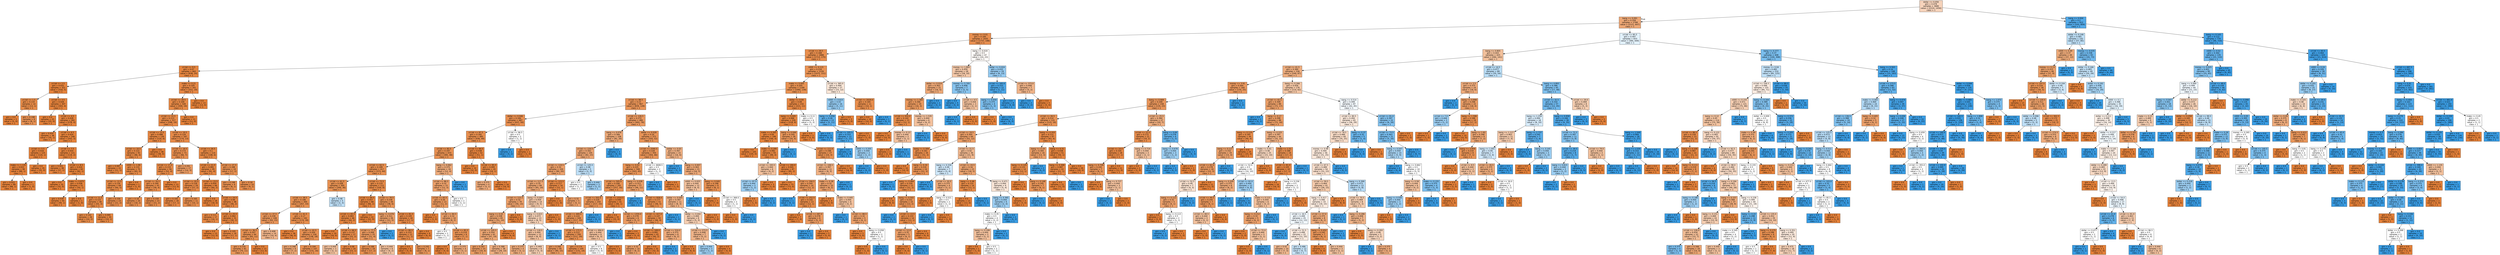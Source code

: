 digraph Tree {
node [shape=box, style="filled", color="black", fontname="helvetica"] ;
edge [fontname="helvetica"] ;
0 [label="dollar <= 0.056\ngini = 0.478\nsamples = 3680\nvalue = [2224, 1456]\nclass = 1", fillcolor="#f6d3bb"] ;
1 [label="bang <= 0.091\ngini = 0.358\nsamples = 2768\nvalue = [2121, 647]\nclass = 1", fillcolor="#eda775"] ;
0 -> 1 [labeldistance=2.5, labelangle=45, headlabel="True"] ;
2 [label="money <= 0.01\ngini = 0.184\nsamples = 1935\nvalue = [1737, 198]\nclass = 1", fillcolor="#e88f50"] ;
1 -> 2 ;
3 [label="crl.tot <= 29.5\ngini = 0.168\nsamples = 1888\nvalue = [1713, 175]\nclass = 1", fillcolor="#e88e4d"] ;
2 -> 3 ;
4 [label="crl.tot <= 9.5\ngini = 0.07\nsamples = 662\nvalue = [638, 24]\nclass = 1", fillcolor="#e68640"] ;
3 -> 4 ;
5 [label="crl.tot <= 2.5\ngini = 0.031\nsamples = 321\nvalue = [316, 5]\nclass = 1", fillcolor="#e5833c"] ;
4 -> 5 ;
6 [label="crl.tot <= 1.5\ngini = 0.133\nsamples = 14\nvalue = [13, 1]\nclass = 1", fillcolor="#e78b48"] ;
5 -> 6 ;
7 [label="gini = 0.0\nsamples = 5\nvalue = [5, 0]\nclass = 1", fillcolor="#e58139"] ;
6 -> 7 ;
8 [label="gini = 0.198\nsamples = 9\nvalue = [8, 1]\nclass = 1", fillcolor="#e89152"] ;
6 -> 8 ;
9 [label="crl.tot <= 3.5\ngini = 0.026\nsamples = 307\nvalue = [303, 4]\nclass = 1", fillcolor="#e5833c"] ;
5 -> 9 ;
10 [label="gini = 0.0\nsamples = 25\nvalue = [25, 0]\nclass = 1", fillcolor="#e58139"] ;
9 -> 10 ;
11 [label="crl.tot <= 4.5\ngini = 0.028\nsamples = 282\nvalue = [278, 4]\nclass = 1", fillcolor="#e5833c"] ;
9 -> 11 ;
12 [label="gini = 0.054\nsamples = 36\nvalue = [35, 1]\nclass = 1", fillcolor="#e6853f"] ;
11 -> 12 ;
13 [label="crl.tot <= 6.5\ngini = 0.024\nsamples = 246\nvalue = [243, 3]\nclass = 1", fillcolor="#e5833b"] ;
11 -> 13 ;
14 [label="crl.tot <= 5.5\ngini = 0.016\nsamples = 125\nvalue = [124, 1]\nclass = 1", fillcolor="#e5823b"] ;
13 -> 14 ;
15 [label="make <= 1.135\ngini = 0.022\nsamples = 90\nvalue = [89, 1]\nclass = 1", fillcolor="#e5823b"] ;
14 -> 15 ;
16 [label="gini = 0.022\nsamples = 89\nvalue = [88, 1]\nclass = 1", fillcolor="#e5823b"] ;
15 -> 16 ;
17 [label="gini = 0.0\nsamples = 1\nvalue = [1, 0]\nclass = 1", fillcolor="#e58139"] ;
15 -> 17 ;
18 [label="gini = 0.0\nsamples = 35\nvalue = [35, 0]\nclass = 1", fillcolor="#e58139"] ;
14 -> 18 ;
19 [label="crl.tot <= 7.5\ngini = 0.033\nsamples = 121\nvalue = [119, 2]\nclass = 1", fillcolor="#e5833c"] ;
13 -> 19 ;
20 [label="gini = 0.051\nsamples = 38\nvalue = [37, 1]\nclass = 1", fillcolor="#e6843e"] ;
19 -> 20 ;
21 [label="crl.tot <= 8.5\ngini = 0.024\nsamples = 83\nvalue = [82, 1]\nclass = 1", fillcolor="#e5833b"] ;
19 -> 21 ;
22 [label="gini = 0.0\nsamples = 32\nvalue = [32, 0]\nclass = 1", fillcolor="#e58139"] ;
21 -> 22 ;
23 [label="make <= 0.875\ngini = 0.038\nsamples = 51\nvalue = [50, 1]\nclass = 1", fillcolor="#e6843d"] ;
21 -> 23 ;
24 [label="gini = 0.039\nsamples = 50\nvalue = [49, 1]\nclass = 1", fillcolor="#e6843d"] ;
23 -> 24 ;
25 [label="gini = 0.0\nsamples = 1\nvalue = [1, 0]\nclass = 1", fillcolor="#e58139"] ;
23 -> 25 ;
26 [label="make <= 0.21\ngini = 0.105\nsamples = 341\nvalue = [322, 19]\nclass = 1", fillcolor="#e78845"] ;
4 -> 26 ;
27 [label="crl.tot <= 28.5\ngini = 0.109\nsamples = 328\nvalue = [309, 19]\nclass = 1", fillcolor="#e78945"] ;
26 -> 27 ;
28 [label="crl.tot <= 15.5\ngini = 0.113\nsamples = 317\nvalue = [298, 19]\nclass = 1", fillcolor="#e78946"] ;
27 -> 28 ;
29 [label="crl.tot <= 13.5\ngini = 0.088\nsamples = 130\nvalue = [124, 6]\nclass = 1", fillcolor="#e68743"] ;
28 -> 29 ;
30 [label="crl.tot <= 10.5\ngini = 0.122\nsamples = 92\nvalue = [86, 6]\nclass = 1", fillcolor="#e78a47"] ;
29 -> 30 ;
31 [label="gini = 0.087\nsamples = 22\nvalue = [21, 1]\nclass = 1", fillcolor="#e68742"] ;
30 -> 31 ;
32 [label="n000 <= 1.06\ngini = 0.133\nsamples = 70\nvalue = [65, 5]\nclass = 1", fillcolor="#e78b48"] ;
30 -> 32 ;
33 [label="crl.tot <= 12.5\ngini = 0.134\nsamples = 69\nvalue = [64, 5]\nclass = 1", fillcolor="#e78b48"] ;
32 -> 33 ;
34 [label="crl.tot <= 11.5\ngini = 0.122\nsamples = 46\nvalue = [43, 3]\nclass = 1", fillcolor="#e78a47"] ;
33 -> 34 ;
35 [label="gini = 0.142\nsamples = 26\nvalue = [24, 2]\nclass = 1", fillcolor="#e78c49"] ;
34 -> 35 ;
36 [label="gini = 0.095\nsamples = 20\nvalue = [19, 1]\nclass = 1", fillcolor="#e68843"] ;
34 -> 36 ;
37 [label="gini = 0.159\nsamples = 23\nvalue = [21, 2]\nclass = 1", fillcolor="#e78d4c"] ;
33 -> 37 ;
38 [label="gini = 0.0\nsamples = 1\nvalue = [1, 0]\nclass = 1", fillcolor="#e58139"] ;
32 -> 38 ;
39 [label="gini = 0.0\nsamples = 38\nvalue = [38, 0]\nclass = 1", fillcolor="#e58139"] ;
29 -> 39 ;
40 [label="crl.tot <= 19.5\ngini = 0.129\nsamples = 187\nvalue = [174, 13]\nclass = 1", fillcolor="#e78a48"] ;
28 -> 40 ;
41 [label="crl.tot <= 18.5\ngini = 0.173\nsamples = 73\nvalue = [66, 7]\nclass = 1", fillcolor="#e88e4e"] ;
40 -> 41 ;
42 [label="crl.tot <= 17.5\ngini = 0.133\nsamples = 56\nvalue = [52, 4]\nclass = 1", fillcolor="#e78b48"] ;
41 -> 42 ;
43 [label="crl.tot <= 16.5\ngini = 0.169\nsamples = 43\nvalue = [39, 4]\nclass = 1", fillcolor="#e88e4d"] ;
42 -> 43 ;
44 [label="gini = 0.18\nsamples = 20\nvalue = [18, 2]\nclass = 1", fillcolor="#e88f4f"] ;
43 -> 44 ;
45 [label="gini = 0.159\nsamples = 23\nvalue = [21, 2]\nclass = 1", fillcolor="#e78d4c"] ;
43 -> 45 ;
46 [label="gini = 0.0\nsamples = 13\nvalue = [13, 0]\nclass = 1", fillcolor="#e58139"] ;
42 -> 46 ;
47 [label="gini = 0.291\nsamples = 17\nvalue = [14, 3]\nclass = 1", fillcolor="#eb9c63"] ;
41 -> 47 ;
48 [label="crl.tot <= 26.5\ngini = 0.1\nsamples = 114\nvalue = [108, 6]\nclass = 1", fillcolor="#e68844"] ;
40 -> 48 ;
49 [label="crl.tot <= 21.5\ngini = 0.081\nsamples = 95\nvalue = [91, 4]\nclass = 1", fillcolor="#e68742"] ;
48 -> 49 ;
50 [label="crl.tot <= 20.5\ngini = 0.128\nsamples = 29\nvalue = [27, 2]\nclass = 1", fillcolor="#e78a48"] ;
49 -> 50 ;
51 [label="gini = 0.105\nsamples = 18\nvalue = [17, 1]\nclass = 1", fillcolor="#e78845"] ;
50 -> 51 ;
52 [label="gini = 0.165\nsamples = 11\nvalue = [10, 1]\nclass = 1", fillcolor="#e88e4d"] ;
50 -> 52 ;
53 [label="crl.tot <= 23.5\ngini = 0.059\nsamples = 66\nvalue = [64, 2]\nclass = 1", fillcolor="#e6853f"] ;
49 -> 53 ;
54 [label="gini = 0.0\nsamples = 18\nvalue = [18, 0]\nclass = 1", fillcolor="#e58139"] ;
53 -> 54 ;
55 [label="crl.tot <= 24.5\ngini = 0.08\nsamples = 48\nvalue = [46, 2]\nclass = 1", fillcolor="#e68642"] ;
53 -> 55 ;
56 [label="gini = 0.111\nsamples = 17\nvalue = [16, 1]\nclass = 1", fillcolor="#e78945"] ;
55 -> 56 ;
57 [label="crl.tot <= 25.5\ngini = 0.062\nsamples = 31\nvalue = [30, 1]\nclass = 1", fillcolor="#e68540"] ;
55 -> 57 ;
58 [label="gini = 0.0\nsamples = 13\nvalue = [13, 0]\nclass = 1", fillcolor="#e58139"] ;
57 -> 58 ;
59 [label="gini = 0.105\nsamples = 18\nvalue = [17, 1]\nclass = 1", fillcolor="#e78845"] ;
57 -> 59 ;
60 [label="crl.tot <= 27.5\ngini = 0.188\nsamples = 19\nvalue = [17, 2]\nclass = 1", fillcolor="#e89050"] ;
48 -> 60 ;
61 [label="gini = 0.198\nsamples = 9\nvalue = [8, 1]\nclass = 1", fillcolor="#e89152"] ;
60 -> 61 ;
62 [label="gini = 0.18\nsamples = 10\nvalue = [9, 1]\nclass = 1", fillcolor="#e88f4f"] ;
60 -> 62 ;
63 [label="gini = 0.0\nsamples = 11\nvalue = [11, 0]\nclass = 1", fillcolor="#e58139"] ;
27 -> 63 ;
64 [label="gini = 0.0\nsamples = 13\nvalue = [13, 0]\nclass = 1", fillcolor="#e58139"] ;
26 -> 64 ;
65 [label="n000 <= 0.115\ngini = 0.216\nsamples = 1226\nvalue = [1075, 151]\nclass = 1", fillcolor="#e99355"] ;
3 -> 65 ;
66 [label="make <= 0.005\ngini = 0.205\nsamples = 1199\nvalue = [1060, 139]\nclass = 1", fillcolor="#e89253"] ;
65 -> 66 ;
67 [label="crl.tot <= 98.5\ngini = 0.23\nsamples = 967\nvalue = [839, 128]\nclass = 1", fillcolor="#e99457"] ;
66 -> 67 ;
68 [label="dollar <= 0.046\ngini = 0.184\nsamples = 487\nvalue = [437, 50]\nclass = 1", fillcolor="#e88f50"] ;
67 -> 68 ;
69 [label="crl.tot <= 87.5\ngini = 0.182\nsamples = 485\nvalue = [436, 49]\nclass = 1", fillcolor="#e88f4f"] ;
68 -> 69 ;
70 [label="crl.tot <= 82.5\ngini = 0.197\nsamples = 433\nvalue = [385, 48]\nclass = 1", fillcolor="#e89152"] ;
69 -> 70 ;
71 [label="crl.tot <= 62.5\ngini = 0.189\nsamples = 417\nvalue = [373, 44]\nclass = 1", fillcolor="#e89050"] ;
70 -> 71 ;
72 [label="crl.tot <= 61.5\ngini = 0.208\nsamples = 305\nvalue = [269, 36]\nclass = 1", fillcolor="#e89253"] ;
71 -> 72 ;
73 [label="crl.tot <= 38.5\ngini = 0.196\nsamples = 300\nvalue = [267, 33]\nclass = 1", fillcolor="#e89151"] ;
72 -> 73 ;
74 [label="crl.tot <= 37.5\ngini = 0.239\nsamples = 108\nvalue = [93, 15]\nclass = 1", fillcolor="#e99559"] ;
73 -> 74 ;
75 [label="crl.tot <= 36.5\ngini = 0.207\nsamples = 94\nvalue = [83, 11]\nclass = 1", fillcolor="#e89253"] ;
74 -> 75 ;
76 [label="gini = 0.235\nsamples = 81\nvalue = [70, 11]\nclass = 1", fillcolor="#e99558"] ;
75 -> 76 ;
77 [label="gini = 0.0\nsamples = 13\nvalue = [13, 0]\nclass = 1", fillcolor="#e58139"] ;
75 -> 77 ;
78 [label="gini = 0.408\nsamples = 14\nvalue = [10, 4]\nclass = 1", fillcolor="#efb388"] ;
74 -> 78 ;
79 [label="crl.tot <= 41.5\ngini = 0.17\nsamples = 192\nvalue = [174, 18]\nclass = 1", fillcolor="#e88e4d"] ;
73 -> 79 ;
80 [label="gini = 0.0\nsamples = 36\nvalue = [36, 0]\nclass = 1", fillcolor="#e58139"] ;
79 -> 80 ;
81 [label="crl.tot <= 42.5\ngini = 0.204\nsamples = 156\nvalue = [138, 18]\nclass = 1", fillcolor="#e89153"] ;
79 -> 81 ;
82 [label="gini = 0.346\nsamples = 9\nvalue = [7, 2]\nclass = 1", fillcolor="#eca572"] ;
81 -> 82 ;
83 [label="gini = 0.194\nsamples = 147\nvalue = [131, 16]\nclass = 1", fillcolor="#e89051"] ;
81 -> 83 ;
84 [label="gini = 0.48\nsamples = 5\nvalue = [2, 3]\nclass = 1", fillcolor="#bddef6"] ;
72 -> 84 ;
85 [label="crl.tot <= 73.5\ngini = 0.133\nsamples = 112\nvalue = [104, 8]\nclass = 1", fillcolor="#e78b48"] ;
71 -> 85 ;
86 [label="crl.tot <= 69.5\ngini = 0.057\nsamples = 68\nvalue = [66, 2]\nclass = 1", fillcolor="#e6853f"] ;
85 -> 86 ;
87 [label="crl.tot <= 65.5\ngini = 0.083\nsamples = 46\nvalue = [44, 2]\nclass = 1", fillcolor="#e68742"] ;
86 -> 87 ;
88 [label="gini = 0.0\nsamples = 19\nvalue = [19, 0]\nclass = 1", fillcolor="#e58139"] ;
87 -> 88 ;
89 [label="crl.tot <= 66.5\ngini = 0.137\nsamples = 27\nvalue = [25, 2]\nclass = 1", fillcolor="#e78b49"] ;
87 -> 89 ;
90 [label="gini = 0.444\nsamples = 3\nvalue = [2, 1]\nclass = 1", fillcolor="#f2c09c"] ;
89 -> 90 ;
91 [label="gini = 0.08\nsamples = 24\nvalue = [23, 1]\nclass = 1", fillcolor="#e68642"] ;
89 -> 91 ;
92 [label="gini = 0.0\nsamples = 22\nvalue = [22, 0]\nclass = 1", fillcolor="#e58139"] ;
86 -> 92 ;
93 [label="crl.tot <= 78.5\ngini = 0.236\nsamples = 44\nvalue = [38, 6]\nclass = 1", fillcolor="#e99558"] ;
85 -> 93 ;
94 [label="bang <= 0.076\ngini = 0.311\nsamples = 26\nvalue = [21, 5]\nclass = 1", fillcolor="#eb9f68"] ;
93 -> 94 ;
95 [label="crl.tot <= 77.5\ngini = 0.269\nsamples = 25\nvalue = [21, 4]\nclass = 1", fillcolor="#ea995f"] ;
94 -> 95 ;
96 [label="gini = 0.188\nsamples = 19\nvalue = [17, 2]\nclass = 1", fillcolor="#e89050"] ;
95 -> 96 ;
97 [label="gini = 0.444\nsamples = 6\nvalue = [4, 2]\nclass = 1", fillcolor="#f2c09c"] ;
95 -> 97 ;
98 [label="gini = 0.0\nsamples = 1\nvalue = [0, 1]\nclass = 1", fillcolor="#399de5"] ;
94 -> 98 ;
99 [label="crl.tot <= 81.5\ngini = 0.105\nsamples = 18\nvalue = [17, 1]\nclass = 1", fillcolor="#e78845"] ;
93 -> 99 ;
100 [label="crl.tot <= 80.5\ngini = 0.153\nsamples = 12\nvalue = [11, 1]\nclass = 1", fillcolor="#e78c4b"] ;
99 -> 100 ;
101 [label="gini = 0.0\nsamples = 5\nvalue = [5, 0]\nclass = 1", fillcolor="#e58139"] ;
100 -> 101 ;
102 [label="gini = 0.245\nsamples = 7\nvalue = [6, 1]\nclass = 1", fillcolor="#e9965a"] ;
100 -> 102 ;
103 [label="gini = 0.0\nsamples = 6\nvalue = [6, 0]\nclass = 1", fillcolor="#e58139"] ;
99 -> 103 ;
104 [label="bang <= 0.062\ngini = 0.375\nsamples = 16\nvalue = [12, 4]\nclass = 1", fillcolor="#eeab7b"] ;
70 -> 104 ;
105 [label="crl.tot <= 86.5\ngini = 0.32\nsamples = 15\nvalue = [12, 3]\nclass = 1", fillcolor="#eca06a"] ;
104 -> 105 ;
106 [label="crl.tot <= 83.5\ngini = 0.26\nsamples = 13\nvalue = [11, 2]\nclass = 1", fillcolor="#ea985d"] ;
105 -> 106 ;
107 [label="gini = 0.0\nsamples = 3\nvalue = [3, 0]\nclass = 1", fillcolor="#e58139"] ;
106 -> 107 ;
108 [label="crl.tot <= 84.5\ngini = 0.32\nsamples = 10\nvalue = [8, 2]\nclass = 1", fillcolor="#eca06a"] ;
106 -> 108 ;
109 [label="gini = 0.5\nsamples = 2\nvalue = [1, 1]\nclass = 1", fillcolor="#ffffff"] ;
108 -> 109 ;
110 [label="crl.tot <= 85.5\ngini = 0.219\nsamples = 8\nvalue = [7, 1]\nclass = 1", fillcolor="#e99355"] ;
108 -> 110 ;
111 [label="gini = 0.0\nsamples = 4\nvalue = [4, 0]\nclass = 1", fillcolor="#e58139"] ;
110 -> 111 ;
112 [label="gini = 0.375\nsamples = 4\nvalue = [3, 1]\nclass = 1", fillcolor="#eeab7b"] ;
110 -> 112 ;
113 [label="gini = 0.5\nsamples = 2\nvalue = [1, 1]\nclass = 1", fillcolor="#ffffff"] ;
105 -> 113 ;
114 [label="gini = 0.0\nsamples = 1\nvalue = [0, 1]\nclass = 1", fillcolor="#399de5"] ;
104 -> 114 ;
115 [label="crl.tot <= 94.5\ngini = 0.038\nsamples = 52\nvalue = [51, 1]\nclass = 1", fillcolor="#e6833d"] ;
69 -> 115 ;
116 [label="gini = 0.0\nsamples = 32\nvalue = [32, 0]\nclass = 1", fillcolor="#e58139"] ;
115 -> 116 ;
117 [label="crl.tot <= 95.5\ngini = 0.095\nsamples = 20\nvalue = [19, 1]\nclass = 1", fillcolor="#e68843"] ;
115 -> 117 ;
118 [label="gini = 0.375\nsamples = 4\nvalue = [3, 1]\nclass = 1", fillcolor="#eeab7b"] ;
117 -> 118 ;
119 [label="gini = 0.0\nsamples = 16\nvalue = [16, 0]\nclass = 1", fillcolor="#e58139"] ;
117 -> 119 ;
120 [label="crl.tot <= 96.5\ngini = 0.5\nsamples = 2\nvalue = [1, 1]\nclass = 1", fillcolor="#ffffff"] ;
68 -> 120 ;
121 [label="gini = 0.0\nsamples = 1\nvalue = [0, 1]\nclass = 1", fillcolor="#399de5"] ;
120 -> 121 ;
122 [label="gini = 0.0\nsamples = 1\nvalue = [1, 0]\nclass = 1", fillcolor="#e58139"] ;
120 -> 122 ;
123 [label="crl.tot <= 126.5\ngini = 0.272\nsamples = 480\nvalue = [402, 78]\nclass = 1", fillcolor="#ea995f"] ;
67 -> 123 ;
124 [label="bang <= 0.076\ngini = 0.366\nsamples = 108\nvalue = [82, 26]\nclass = 1", fillcolor="#eda978"] ;
123 -> 124 ;
125 [label="crl.tot <= 124.5\ngini = 0.342\nsamples = 105\nvalue = [82, 23]\nclass = 1", fillcolor="#eca471"] ;
124 -> 125 ;
126 [label="crl.tot <= 119.5\ngini = 0.32\nsamples = 100\nvalue = [80, 20]\nclass = 1", fillcolor="#eca06a"] ;
125 -> 126 ;
127 [label="crl.tot <= 117.5\ngini = 0.35\nsamples = 84\nvalue = [65, 19]\nclass = 1", fillcolor="#eda673"] ;
126 -> 127 ;
128 [label="crl.tot <= 115.5\ngini = 0.32\nsamples = 70\nvalue = [56, 14]\nclass = 1", fillcolor="#eca06a"] ;
127 -> 128 ;
129 [label="bang <= 0.02\ngini = 0.338\nsamples = 65\nvalue = [51, 14]\nclass = 1", fillcolor="#eca46f"] ;
128 -> 129 ;
130 [label="crl.tot <= 105.5\ngini = 0.354\nsamples = 61\nvalue = [47, 14]\nclass = 1", fillcolor="#eda774"] ;
129 -> 130 ;
131 [label="gini = 0.287\nsamples = 23\nvalue = [19, 4]\nclass = 1", fillcolor="#ea9c63"] ;
130 -> 131 ;
132 [label="gini = 0.388\nsamples = 38\nvalue = [28, 10]\nclass = 1", fillcolor="#eeae80"] ;
130 -> 132 ;
133 [label="gini = 0.0\nsamples = 4\nvalue = [4, 0]\nclass = 1", fillcolor="#e58139"] ;
129 -> 133 ;
134 [label="gini = 0.0\nsamples = 5\nvalue = [5, 0]\nclass = 1", fillcolor="#e58139"] ;
128 -> 134 ;
135 [label="bang <= 0.047\ngini = 0.459\nsamples = 14\nvalue = [9, 5]\nclass = 1", fillcolor="#f3c7a7"] ;
127 -> 135 ;
136 [label="bang <= 0.023\ngini = 0.473\nsamples = 13\nvalue = [8, 5]\nclass = 1", fillcolor="#f5d0b5"] ;
135 -> 136 ;
137 [label="crl.tot <= 118.5\ngini = 0.444\nsamples = 12\nvalue = [8, 4]\nclass = 1", fillcolor="#f2c09c"] ;
136 -> 137 ;
138 [label="gini = 0.375\nsamples = 4\nvalue = [3, 1]\nclass = 1", fillcolor="#eeab7b"] ;
137 -> 138 ;
139 [label="gini = 0.469\nsamples = 8\nvalue = [5, 3]\nclass = 1", fillcolor="#f5cdb0"] ;
137 -> 139 ;
140 [label="gini = 0.0\nsamples = 1\nvalue = [0, 1]\nclass = 1", fillcolor="#399de5"] ;
136 -> 140 ;
141 [label="gini = 0.0\nsamples = 1\nvalue = [1, 0]\nclass = 1", fillcolor="#e58139"] ;
135 -> 141 ;
142 [label="crl.tot <= 123.5\ngini = 0.117\nsamples = 16\nvalue = [15, 1]\nclass = 1", fillcolor="#e78946"] ;
126 -> 142 ;
143 [label="gini = 0.0\nsamples = 11\nvalue = [11, 0]\nclass = 1", fillcolor="#e58139"] ;
142 -> 143 ;
144 [label="gini = 0.32\nsamples = 5\nvalue = [4, 1]\nclass = 1", fillcolor="#eca06a"] ;
142 -> 144 ;
145 [label="crl.tot <= 125.5\ngini = 0.48\nsamples = 5\nvalue = [2, 3]\nclass = 1", fillcolor="#bddef6"] ;
125 -> 145 ;
146 [label="gini = 0.5\nsamples = 2\nvalue = [1, 1]\nclass = 1", fillcolor="#ffffff"] ;
145 -> 146 ;
147 [label="gini = 0.444\nsamples = 3\nvalue = [1, 2]\nclass = 1", fillcolor="#9ccef2"] ;
145 -> 147 ;
148 [label="gini = 0.0\nsamples = 3\nvalue = [0, 3]\nclass = 1", fillcolor="#399de5"] ;
124 -> 148 ;
149 [label="dollar <= 0.028\ngini = 0.24\nsamples = 372\nvalue = [320, 52]\nclass = 1", fillcolor="#e99559"] ;
123 -> 149 ;
150 [label="crl.tot <= 2590.5\ngini = 0.228\nsamples = 350\nvalue = [304, 46]\nclass = 1", fillcolor="#e99457"] ;
149 -> 150 ;
151 [label="bang <= 0.03\ngini = 0.225\nsamples = 348\nvalue = [303, 45]\nclass = 1", fillcolor="#e99456"] ;
150 -> 151 ;
152 [label="crl.tot <= 505.0\ngini = 0.206\nsamples = 291\nvalue = [257, 34]\nclass = 1", fillcolor="#e89253"] ;
151 -> 152 ;
153 [label="crl.tot <= 502.0\ngini = 0.229\nsamples = 250\nvalue = [217, 33]\nclass = 1", fillcolor="#e99457"] ;
152 -> 153 ;
154 [label="crl.tot <= 469.0\ngini = 0.224\nsamples = 249\nvalue = [217, 32]\nclass = 1", fillcolor="#e99456"] ;
153 -> 154 ;
155 [label="crl.tot <= 172.5\ngini = 0.212\nsamples = 240\nvalue = [211, 29]\nclass = 1", fillcolor="#e99254"] ;
154 -> 155 ;
156 [label="gini = 0.266\nsamples = 95\nvalue = [80, 15]\nclass = 1", fillcolor="#ea995e"] ;
155 -> 156 ;
157 [label="gini = 0.174\nsamples = 145\nvalue = [131, 14]\nclass = 1", fillcolor="#e88e4e"] ;
155 -> 157 ;
158 [label="crl.tot <= 494.0\ngini = 0.444\nsamples = 9\nvalue = [6, 3]\nclass = 1", fillcolor="#f2c09c"] ;
154 -> 158 ;
159 [label="gini = 0.5\nsamples = 6\nvalue = [3, 3]\nclass = 1", fillcolor="#ffffff"] ;
158 -> 159 ;
160 [label="gini = 0.0\nsamples = 3\nvalue = [3, 0]\nclass = 1", fillcolor="#e58139"] ;
158 -> 160 ;
161 [label="gini = 0.0\nsamples = 1\nvalue = [0, 1]\nclass = 1", fillcolor="#399de5"] ;
153 -> 161 ;
162 [label="crl.tot <= 1314.5\ngini = 0.048\nsamples = 41\nvalue = [40, 1]\nclass = 1", fillcolor="#e6843e"] ;
152 -> 162 ;
163 [label="gini = 0.0\nsamples = 35\nvalue = [35, 0]\nclass = 1", fillcolor="#e58139"] ;
162 -> 163 ;
164 [label="crl.tot <= 1359.0\ngini = 0.278\nsamples = 6\nvalue = [5, 1]\nclass = 1", fillcolor="#ea9a61"] ;
162 -> 164 ;
165 [label="gini = 0.0\nsamples = 1\nvalue = [0, 1]\nclass = 1", fillcolor="#399de5"] ;
164 -> 165 ;
166 [label="gini = 0.0\nsamples = 5\nvalue = [5, 0]\nclass = 1", fillcolor="#e58139"] ;
164 -> 166 ;
167 [label="bang <= 0.038\ngini = 0.311\nsamples = 57\nvalue = [46, 11]\nclass = 1", fillcolor="#eb9f68"] ;
151 -> 167 ;
168 [label="gini = 0.0\nsamples = 6\nvalue = [0, 6]\nclass = 1", fillcolor="#399de5"] ;
167 -> 168 ;
169 [label="crl.tot <= 828.0\ngini = 0.177\nsamples = 51\nvalue = [46, 5]\nclass = 1", fillcolor="#e88f4f"] ;
167 -> 169 ;
170 [label="crl.tot <= 427.0\ngini = 0.147\nsamples = 50\nvalue = [46, 4]\nclass = 1", fillcolor="#e78c4a"] ;
169 -> 170 ;
171 [label="crl.tot <= 169.0\ngini = 0.091\nsamples = 42\nvalue = [40, 2]\nclass = 1", fillcolor="#e68743"] ;
170 -> 171 ;
172 [label="gini = 0.32\nsamples = 10\nvalue = [8, 2]\nclass = 1", fillcolor="#eca06a"] ;
171 -> 172 ;
173 [label="gini = 0.0\nsamples = 32\nvalue = [32, 0]\nclass = 1", fillcolor="#e58139"] ;
171 -> 173 ;
174 [label="crl.tot <= 524.0\ngini = 0.375\nsamples = 8\nvalue = [6, 2]\nclass = 1", fillcolor="#eeab7b"] ;
170 -> 174 ;
175 [label="gini = 0.0\nsamples = 2\nvalue = [0, 2]\nclass = 1", fillcolor="#399de5"] ;
174 -> 175 ;
176 [label="gini = 0.0\nsamples = 6\nvalue = [6, 0]\nclass = 1", fillcolor="#e58139"] ;
174 -> 176 ;
177 [label="gini = 0.0\nsamples = 1\nvalue = [0, 1]\nclass = 1", fillcolor="#399de5"] ;
169 -> 177 ;
178 [label="crl.tot <= 4608.5\ngini = 0.5\nsamples = 2\nvalue = [1, 1]\nclass = 1", fillcolor="#ffffff"] ;
150 -> 178 ;
179 [label="gini = 0.0\nsamples = 1\nvalue = [0, 1]\nclass = 1", fillcolor="#399de5"] ;
178 -> 179 ;
180 [label="gini = 0.0\nsamples = 1\nvalue = [1, 0]\nclass = 1", fillcolor="#e58139"] ;
178 -> 180 ;
181 [label="dollar <= 0.03\ngini = 0.397\nsamples = 22\nvalue = [16, 6]\nclass = 1", fillcolor="#efb083"] ;
149 -> 181 ;
182 [label="gini = 0.0\nsamples = 1\nvalue = [0, 1]\nclass = 1", fillcolor="#399de5"] ;
181 -> 182 ;
183 [label="bang <= 0.007\ngini = 0.363\nsamples = 21\nvalue = [16, 5]\nclass = 1", fillcolor="#eda877"] ;
181 -> 183 ;
184 [label="n000 <= 0.025\ngini = 0.444\nsamples = 12\nvalue = [8, 4]\nclass = 1", fillcolor="#f2c09c"] ;
183 -> 184 ;
185 [label="dollar <= 0.045\ngini = 0.397\nsamples = 11\nvalue = [8, 3]\nclass = 1", fillcolor="#efb083"] ;
184 -> 185 ;
186 [label="dollar <= 0.042\ngini = 0.469\nsamples = 8\nvalue = [5, 3]\nclass = 1", fillcolor="#f5cdb0"] ;
185 -> 186 ;
187 [label="crl.tot <= 273.5\ngini = 0.408\nsamples = 7\nvalue = [5, 2]\nclass = 1", fillcolor="#efb388"] ;
186 -> 187 ;
188 [label="gini = 0.444\nsamples = 3\nvalue = [1, 2]\nclass = 1", fillcolor="#9ccef2"] ;
187 -> 188 ;
189 [label="gini = 0.0\nsamples = 4\nvalue = [4, 0]\nclass = 1", fillcolor="#e58139"] ;
187 -> 189 ;
190 [label="gini = 0.0\nsamples = 1\nvalue = [0, 1]\nclass = 1", fillcolor="#399de5"] ;
186 -> 190 ;
191 [label="gini = 0.0\nsamples = 3\nvalue = [3, 0]\nclass = 1", fillcolor="#e58139"] ;
185 -> 191 ;
192 [label="gini = 0.0\nsamples = 1\nvalue = [0, 1]\nclass = 1", fillcolor="#399de5"] ;
184 -> 192 ;
193 [label="bang <= 0.045\ngini = 0.198\nsamples = 9\nvalue = [8, 1]\nclass = 1", fillcolor="#e89152"] ;
183 -> 193 ;
194 [label="gini = 0.0\nsamples = 7\nvalue = [7, 0]\nclass = 1", fillcolor="#e58139"] ;
193 -> 194 ;
195 [label="crl.tot <= 368.0\ngini = 0.5\nsamples = 2\nvalue = [1, 1]\nclass = 1", fillcolor="#ffffff"] ;
193 -> 195 ;
196 [label="gini = 0.0\nsamples = 1\nvalue = [1, 0]\nclass = 1", fillcolor="#e58139"] ;
195 -> 196 ;
197 [label="gini = 0.0\nsamples = 1\nvalue = [0, 1]\nclass = 1", fillcolor="#399de5"] ;
195 -> 197 ;
198 [label="dollar <= 0.04\ngini = 0.09\nsamples = 232\nvalue = [221, 11]\nclass = 1", fillcolor="#e68743"] ;
66 -> 198 ;
199 [label="bang <= 0.045\ngini = 0.068\nsamples = 226\nvalue = [218, 8]\nclass = 1", fillcolor="#e68640"] ;
198 -> 199 ;
200 [label="make <= 0.265\ngini = 0.04\nsamples = 198\nvalue = [194, 4]\nclass = 1", fillcolor="#e6843d"] ;
199 -> 200 ;
201 [label="gini = 0.0\nsamples = 105\nvalue = [105, 0]\nclass = 1", fillcolor="#e58139"] ;
200 -> 201 ;
202 [label="make <= 0.295\ngini = 0.082\nsamples = 93\nvalue = [89, 4]\nclass = 1", fillcolor="#e68742"] ;
200 -> 202 ;
203 [label="crl.tot <= 193.5\ngini = 0.444\nsamples = 6\nvalue = [4, 2]\nclass = 1", fillcolor="#f2c09c"] ;
202 -> 203 ;
204 [label="crl.tot <= 87.0\ngini = 0.444\nsamples = 3\nvalue = [1, 2]\nclass = 1", fillcolor="#9ccef2"] ;
203 -> 204 ;
205 [label="gini = 0.0\nsamples = 1\nvalue = [1, 0]\nclass = 1", fillcolor="#e58139"] ;
204 -> 205 ;
206 [label="gini = 0.0\nsamples = 2\nvalue = [0, 2]\nclass = 1", fillcolor="#399de5"] ;
204 -> 206 ;
207 [label="gini = 0.0\nsamples = 3\nvalue = [3, 0]\nclass = 1", fillcolor="#e58139"] ;
203 -> 207 ;
208 [label="crl.tot <= 184.0\ngini = 0.045\nsamples = 87\nvalue = [85, 2]\nclass = 1", fillcolor="#e6843e"] ;
202 -> 208 ;
209 [label="gini = 0.0\nsamples = 73\nvalue = [73, 0]\nclass = 1", fillcolor="#e58139"] ;
208 -> 209 ;
210 [label="crl.tot <= 194.5\ngini = 0.245\nsamples = 14\nvalue = [12, 2]\nclass = 1", fillcolor="#e9965a"] ;
208 -> 210 ;
211 [label="gini = 0.0\nsamples = 1\nvalue = [0, 1]\nclass = 1", fillcolor="#399de5"] ;
210 -> 211 ;
212 [label="crl.tot <= 252.5\ngini = 0.142\nsamples = 13\nvalue = [12, 1]\nclass = 1", fillcolor="#e78c49"] ;
210 -> 212 ;
213 [label="gini = 0.0\nsamples = 7\nvalue = [7, 0]\nclass = 1", fillcolor="#e58139"] ;
212 -> 213 ;
214 [label="crl.tot <= 287.0\ngini = 0.278\nsamples = 6\nvalue = [5, 1]\nclass = 1", fillcolor="#ea9a61"] ;
212 -> 214 ;
215 [label="gini = 0.0\nsamples = 1\nvalue = [0, 1]\nclass = 1", fillcolor="#399de5"] ;
214 -> 215 ;
216 [label="gini = 0.0\nsamples = 5\nvalue = [5, 0]\nclass = 1", fillcolor="#e58139"] ;
214 -> 216 ;
217 [label="bang <= 0.046\ngini = 0.245\nsamples = 28\nvalue = [24, 4]\nclass = 1", fillcolor="#e9965a"] ;
199 -> 217 ;
218 [label="gini = 0.0\nsamples = 1\nvalue = [0, 1]\nclass = 1", fillcolor="#399de5"] ;
217 -> 218 ;
219 [label="crl.tot <= 111.0\ngini = 0.198\nsamples = 27\nvalue = [24, 3]\nclass = 1", fillcolor="#e89152"] ;
217 -> 219 ;
220 [label="crl.tot <= 108.5\ngini = 0.397\nsamples = 11\nvalue = [8, 3]\nclass = 1", fillcolor="#efb083"] ;
219 -> 220 ;
221 [label="make <= 0.38\ngini = 0.32\nsamples = 10\nvalue = [8, 2]\nclass = 1", fillcolor="#eca06a"] ;
220 -> 221 ;
222 [label="gini = 0.0\nsamples = 4\nvalue = [4, 0]\nclass = 1", fillcolor="#e58139"] ;
221 -> 222 ;
223 [label="make <= 0.445\ngini = 0.444\nsamples = 6\nvalue = [4, 2]\nclass = 1", fillcolor="#f2c09c"] ;
221 -> 223 ;
224 [label="gini = 0.0\nsamples = 1\nvalue = [0, 1]\nclass = 1", fillcolor="#399de5"] ;
223 -> 224 ;
225 [label="crl.tot <= 88.5\ngini = 0.32\nsamples = 5\nvalue = [4, 1]\nclass = 1", fillcolor="#eca06a"] ;
223 -> 225 ;
226 [label="gini = 0.0\nsamples = 3\nvalue = [3, 0]\nclass = 1", fillcolor="#e58139"] ;
225 -> 226 ;
227 [label="bang <= 0.058\ngini = 0.5\nsamples = 2\nvalue = [1, 1]\nclass = 1", fillcolor="#ffffff"] ;
225 -> 227 ;
228 [label="gini = 0.0\nsamples = 1\nvalue = [1, 0]\nclass = 1", fillcolor="#e58139"] ;
227 -> 228 ;
229 [label="gini = 0.0\nsamples = 1\nvalue = [0, 1]\nclass = 1", fillcolor="#399de5"] ;
227 -> 229 ;
230 [label="gini = 0.0\nsamples = 1\nvalue = [0, 1]\nclass = 1", fillcolor="#399de5"] ;
220 -> 230 ;
231 [label="gini = 0.0\nsamples = 16\nvalue = [16, 0]\nclass = 1", fillcolor="#e58139"] ;
219 -> 231 ;
232 [label="make <= 0.11\ngini = 0.5\nsamples = 6\nvalue = [3, 3]\nclass = 1", fillcolor="#ffffff"] ;
198 -> 232 ;
233 [label="gini = 0.0\nsamples = 3\nvalue = [3, 0]\nclass = 1", fillcolor="#e58139"] ;
232 -> 233 ;
234 [label="gini = 0.0\nsamples = 3\nvalue = [0, 3]\nclass = 1", fillcolor="#399de5"] ;
232 -> 234 ;
235 [label="crl.tot <= 365.0\ngini = 0.494\nsamples = 27\nvalue = [15, 12]\nclass = 1", fillcolor="#fae6d7"] ;
65 -> 235 ;
236 [label="n000 <= 0.615\ngini = 0.43\nsamples = 16\nvalue = [5, 11]\nclass = 1", fillcolor="#93caf1"] ;
235 -> 236 ;
237 [label="bang <= 0.056\ngini = 0.26\nsamples = 13\nvalue = [2, 11]\nclass = 1", fillcolor="#5dafea"] ;
236 -> 237 ;
238 [label="crl.tot <= 205.5\ngini = 0.153\nsamples = 12\nvalue = [1, 11]\nclass = 1", fillcolor="#4ba6e7"] ;
237 -> 238 ;
239 [label="gini = 0.0\nsamples = 9\nvalue = [0, 9]\nclass = 1", fillcolor="#399de5"] ;
238 -> 239 ;
240 [label="n000 <= 0.205\ngini = 0.444\nsamples = 3\nvalue = [1, 2]\nclass = 1", fillcolor="#9ccef2"] ;
238 -> 240 ;
241 [label="gini = 0.0\nsamples = 2\nvalue = [0, 2]\nclass = 1", fillcolor="#399de5"] ;
240 -> 241 ;
242 [label="gini = 0.0\nsamples = 1\nvalue = [1, 0]\nclass = 1", fillcolor="#e58139"] ;
240 -> 242 ;
243 [label="gini = 0.0\nsamples = 1\nvalue = [1, 0]\nclass = 1", fillcolor="#e58139"] ;
237 -> 243 ;
244 [label="gini = 0.0\nsamples = 3\nvalue = [3, 0]\nclass = 1", fillcolor="#e58139"] ;
236 -> 244 ;
245 [label="crl.tot <= 2029.0\ngini = 0.165\nsamples = 11\nvalue = [10, 1]\nclass = 1", fillcolor="#e88e4d"] ;
235 -> 245 ;
246 [label="gini = 0.0\nsamples = 10\nvalue = [10, 0]\nclass = 1", fillcolor="#e58139"] ;
245 -> 246 ;
247 [label="gini = 0.0\nsamples = 1\nvalue = [0, 1]\nclass = 1", fillcolor="#399de5"] ;
245 -> 247 ;
248 [label="bang <= 0.019\ngini = 0.5\nsamples = 47\nvalue = [24, 23]\nclass = 1", fillcolor="#fefaf7"] ;
2 -> 248 ;
249 [label="money <= 1.805\ngini = 0.459\nsamples = 28\nvalue = [18, 10]\nclass = 1", fillcolor="#f3c7a7"] ;
248 -> 249 ;
250 [label="dollar <= 0.019\ngini = 0.363\nsamples = 21\nvalue = [16, 5]\nclass = 1", fillcolor="#eda877"] ;
249 -> 250 ;
251 [label="money <= 1.365\ngini = 0.266\nsamples = 19\nvalue = [16, 3]\nclass = 1", fillcolor="#ea995e"] ;
250 -> 251 ;
252 [label="crl.tot <= 933.0\ngini = 0.142\nsamples = 13\nvalue = [12, 1]\nclass = 1", fillcolor="#e78c49"] ;
251 -> 252 ;
253 [label="gini = 0.0\nsamples = 10\nvalue = [10, 0]\nclass = 1", fillcolor="#e58139"] ;
252 -> 253 ;
254 [label="money <= 0.13\ngini = 0.444\nsamples = 3\nvalue = [2, 1]\nclass = 1", fillcolor="#f2c09c"] ;
252 -> 254 ;
255 [label="gini = 0.0\nsamples = 2\nvalue = [2, 0]\nclass = 1", fillcolor="#e58139"] ;
254 -> 255 ;
256 [label="gini = 0.0\nsamples = 1\nvalue = [0, 1]\nclass = 1", fillcolor="#399de5"] ;
254 -> 256 ;
257 [label="money <= 1.535\ngini = 0.444\nsamples = 6\nvalue = [4, 2]\nclass = 1", fillcolor="#f2c09c"] ;
251 -> 257 ;
258 [label="gini = 0.0\nsamples = 2\nvalue = [0, 2]\nclass = 1", fillcolor="#399de5"] ;
257 -> 258 ;
259 [label="gini = 0.0\nsamples = 4\nvalue = [4, 0]\nclass = 1", fillcolor="#e58139"] ;
257 -> 259 ;
260 [label="gini = 0.0\nsamples = 2\nvalue = [0, 2]\nclass = 1", fillcolor="#399de5"] ;
250 -> 260 ;
261 [label="money <= 5.705\ngini = 0.408\nsamples = 7\nvalue = [2, 5]\nclass = 1", fillcolor="#88c4ef"] ;
249 -> 261 ;
262 [label="gini = 0.0\nsamples = 4\nvalue = [0, 4]\nclass = 1", fillcolor="#399de5"] ;
261 -> 262 ;
263 [label="crl.tot <= 4.5\ngini = 0.444\nsamples = 3\nvalue = [2, 1]\nclass = 1", fillcolor="#f2c09c"] ;
261 -> 263 ;
264 [label="gini = 0.0\nsamples = 1\nvalue = [0, 1]\nclass = 1", fillcolor="#399de5"] ;
263 -> 264 ;
265 [label="gini = 0.0\nsamples = 2\nvalue = [2, 0]\nclass = 1", fillcolor="#e58139"] ;
263 -> 265 ;
266 [label="dollar <= 0.024\ngini = 0.432\nsamples = 19\nvalue = [6, 13]\nclass = 1", fillcolor="#94caf1"] ;
248 -> 266 ;
267 [label="crl.tot <= 183.0\ngini = 0.153\nsamples = 12\nvalue = [1, 11]\nclass = 1", fillcolor="#4ba6e7"] ;
266 -> 267 ;
268 [label="bang <= 0.059\ngini = 0.375\nsamples = 4\nvalue = [1, 3]\nclass = 1", fillcolor="#7bbeee"] ;
267 -> 268 ;
269 [label="gini = 0.0\nsamples = 1\nvalue = [1, 0]\nclass = 1", fillcolor="#e58139"] ;
268 -> 269 ;
270 [label="gini = 0.0\nsamples = 3\nvalue = [0, 3]\nclass = 1", fillcolor="#399de5"] ;
268 -> 270 ;
271 [label="gini = 0.0\nsamples = 8\nvalue = [0, 8]\nclass = 1", fillcolor="#399de5"] ;
267 -> 271 ;
272 [label="crl.tot <= 373.0\ngini = 0.408\nsamples = 7\nvalue = [5, 2]\nclass = 1", fillcolor="#efb388"] ;
266 -> 272 ;
273 [label="gini = 0.0\nsamples = 2\nvalue = [0, 2]\nclass = 1", fillcolor="#399de5"] ;
272 -> 273 ;
274 [label="gini = 0.0\nsamples = 5\nvalue = [5, 0]\nclass = 1", fillcolor="#e58139"] ;
272 -> 274 ;
275 [label="crl.tot <= 85.5\ngini = 0.497\nsamples = 833\nvalue = [384, 449]\nclass = 1", fillcolor="#e2f1fb"] ;
1 -> 275 ;
276 [label="bang <= 0.805\ngini = 0.443\nsamples = 425\nvalue = [284, 141]\nclass = 1", fillcolor="#f2c09b"] ;
275 -> 276 ;
277 [label="crl.tot <= 41.5\ngini = 0.384\nsamples = 336\nvalue = [249, 87]\nclass = 1", fillcolor="#eead7e"] ;
276 -> 277 ;
278 [label="money <= 3.91\ngini = 0.264\nsamples = 160\nvalue = [135, 25]\nclass = 1", fillcolor="#ea985e"] ;
277 -> 278 ;
279 [label="bang <= 0.669\ngini = 0.249\nsamples = 158\nvalue = [135, 23]\nclass = 1", fillcolor="#e9965b"] ;
278 -> 279 ;
280 [label="crl.tot <= 26.5\ngini = 0.214\nsamples = 131\nvalue = [115, 16]\nclass = 1", fillcolor="#e99355"] ;
279 -> 280 ;
281 [label="crl.tot <= 19.5\ngini = 0.305\nsamples = 64\nvalue = [52, 12]\nclass = 1", fillcolor="#eb9e67"] ;
280 -> 281 ;
282 [label="bang <= 0.309\ngini = 0.161\nsamples = 34\nvalue = [31, 3]\nclass = 1", fillcolor="#e88d4c"] ;
281 -> 282 ;
283 [label="gini = 0.0\nsamples = 10\nvalue = [10, 0]\nclass = 1", fillcolor="#e58139"] ;
282 -> 283 ;
284 [label="bang <= 0.34\ngini = 0.219\nsamples = 24\nvalue = [21, 3]\nclass = 1", fillcolor="#e99355"] ;
282 -> 284 ;
285 [label="gini = 0.0\nsamples = 1\nvalue = [0, 1]\nclass = 1", fillcolor="#399de5"] ;
284 -> 285 ;
286 [label="bang <= 0.484\ngini = 0.159\nsamples = 23\nvalue = [21, 2]\nclass = 1", fillcolor="#e78d4c"] ;
284 -> 286 ;
287 [label="gini = 0.0\nsamples = 8\nvalue = [8, 0]\nclass = 1", fillcolor="#e58139"] ;
286 -> 287 ;
288 [label="bang <= 0.502\ngini = 0.231\nsamples = 15\nvalue = [13, 2]\nclass = 1", fillcolor="#e99457"] ;
286 -> 288 ;
289 [label="gini = 0.0\nsamples = 1\nvalue = [0, 1]\nclass = 1", fillcolor="#399de5"] ;
288 -> 289 ;
290 [label="crl.tot <= 13.5\ngini = 0.133\nsamples = 14\nvalue = [13, 1]\nclass = 1", fillcolor="#e78b48"] ;
288 -> 290 ;
291 [label="crl.tot <= 12.0\ngini = 0.32\nsamples = 5\nvalue = [4, 1]\nclass = 1", fillcolor="#eca06a"] ;
290 -> 291 ;
292 [label="gini = 0.0\nsamples = 4\nvalue = [4, 0]\nclass = 1", fillcolor="#e58139"] ;
291 -> 292 ;
293 [label="gini = 0.0\nsamples = 1\nvalue = [0, 1]\nclass = 1", fillcolor="#399de5"] ;
291 -> 293 ;
294 [label="gini = 0.0\nsamples = 9\nvalue = [9, 0]\nclass = 1", fillcolor="#e58139"] ;
290 -> 294 ;
295 [label="crl.tot <= 21.5\ngini = 0.42\nsamples = 30\nvalue = [21, 9]\nclass = 1", fillcolor="#f0b78e"] ;
281 -> 295 ;
296 [label="bang <= 0.334\ngini = 0.49\nsamples = 7\nvalue = [3, 4]\nclass = 1", fillcolor="#cee6f8"] ;
295 -> 296 ;
297 [label="gini = 0.0\nsamples = 3\nvalue = [0, 3]\nclass = 1", fillcolor="#399de5"] ;
296 -> 297 ;
298 [label="crl.tot <= 20.5\ngini = 0.375\nsamples = 4\nvalue = [3, 1]\nclass = 1", fillcolor="#eeab7b"] ;
296 -> 298 ;
299 [label="gini = 0.0\nsamples = 2\nvalue = [2, 0]\nclass = 1", fillcolor="#e58139"] ;
298 -> 299 ;
300 [label="bang <= 0.521\ngini = 0.5\nsamples = 2\nvalue = [1, 1]\nclass = 1", fillcolor="#ffffff"] ;
298 -> 300 ;
301 [label="gini = 0.0\nsamples = 1\nvalue = [0, 1]\nclass = 1", fillcolor="#399de5"] ;
300 -> 301 ;
302 [label="gini = 0.0\nsamples = 1\nvalue = [1, 0]\nclass = 1", fillcolor="#e58139"] ;
300 -> 302 ;
303 [label="crl.tot <= 24.5\ngini = 0.34\nsamples = 23\nvalue = [18, 5]\nclass = 1", fillcolor="#eca470"] ;
295 -> 303 ;
304 [label="bang <= 0.46\ngini = 0.133\nsamples = 14\nvalue = [13, 1]\nclass = 1", fillcolor="#e78b48"] ;
303 -> 304 ;
305 [label="gini = 0.0\nsamples = 13\nvalue = [13, 0]\nclass = 1", fillcolor="#e58139"] ;
304 -> 305 ;
306 [label="gini = 0.0\nsamples = 1\nvalue = [0, 1]\nclass = 1", fillcolor="#399de5"] ;
304 -> 306 ;
307 [label="bang <= 0.471\ngini = 0.494\nsamples = 9\nvalue = [5, 4]\nclass = 1", fillcolor="#fae6d7"] ;
303 -> 307 ;
308 [label="bang <= 0.365\ngini = 0.444\nsamples = 6\nvalue = [2, 4]\nclass = 1", fillcolor="#9ccef2"] ;
307 -> 308 ;
309 [label="make <= 0.35\ngini = 0.5\nsamples = 4\nvalue = [2, 2]\nclass = 1", fillcolor="#ffffff"] ;
308 -> 309 ;
310 [label="bang <= 0.199\ngini = 0.444\nsamples = 3\nvalue = [2, 1]\nclass = 1", fillcolor="#f2c09c"] ;
309 -> 310 ;
311 [label="gini = 0.0\nsamples = 1\nvalue = [1, 0]\nclass = 1", fillcolor="#e58139"] ;
310 -> 311 ;
312 [label="gini = 0.5\nsamples = 2\nvalue = [1, 1]\nclass = 1", fillcolor="#ffffff"] ;
310 -> 312 ;
313 [label="gini = 0.0\nsamples = 1\nvalue = [0, 1]\nclass = 1", fillcolor="#399de5"] ;
309 -> 313 ;
314 [label="gini = 0.0\nsamples = 2\nvalue = [0, 2]\nclass = 1", fillcolor="#399de5"] ;
308 -> 314 ;
315 [label="gini = 0.0\nsamples = 3\nvalue = [3, 0]\nclass = 1", fillcolor="#e58139"] ;
307 -> 315 ;
316 [label="bang <= 0.203\ngini = 0.112\nsamples = 67\nvalue = [63, 4]\nclass = 1", fillcolor="#e78946"] ;
280 -> 316 ;
317 [label="bang <= 0.19\ngini = 0.305\nsamples = 16\nvalue = [13, 3]\nclass = 1", fillcolor="#eb9e67"] ;
316 -> 317 ;
318 [label="bang <= 0.145\ngini = 0.133\nsamples = 14\nvalue = [13, 1]\nclass = 1", fillcolor="#e78b48"] ;
317 -> 318 ;
319 [label="gini = 0.0\nsamples = 7\nvalue = [7, 0]\nclass = 1", fillcolor="#e58139"] ;
318 -> 319 ;
320 [label="bang <= 0.148\ngini = 0.245\nsamples = 7\nvalue = [6, 1]\nclass = 1", fillcolor="#e9965a"] ;
318 -> 320 ;
321 [label="gini = 0.0\nsamples = 1\nvalue = [0, 1]\nclass = 1", fillcolor="#399de5"] ;
320 -> 321 ;
322 [label="gini = 0.0\nsamples = 6\nvalue = [6, 0]\nclass = 1", fillcolor="#e58139"] ;
320 -> 322 ;
323 [label="gini = 0.0\nsamples = 2\nvalue = [0, 2]\nclass = 1", fillcolor="#399de5"] ;
317 -> 323 ;
324 [label="bang <= 0.31\ngini = 0.038\nsamples = 51\nvalue = [50, 1]\nclass = 1", fillcolor="#e6843d"] ;
316 -> 324 ;
325 [label="bang <= 0.306\ngini = 0.087\nsamples = 22\nvalue = [21, 1]\nclass = 1", fillcolor="#e68742"] ;
324 -> 325 ;
326 [label="gini = 0.0\nsamples = 21\nvalue = [21, 0]\nclass = 1", fillcolor="#e58139"] ;
325 -> 326 ;
327 [label="gini = 0.0\nsamples = 1\nvalue = [0, 1]\nclass = 1", fillcolor="#399de5"] ;
325 -> 327 ;
328 [label="gini = 0.0\nsamples = 29\nvalue = [29, 0]\nclass = 1", fillcolor="#e58139"] ;
324 -> 328 ;
329 [label="crl.tot <= 25.5\ngini = 0.384\nsamples = 27\nvalue = [20, 7]\nclass = 1", fillcolor="#eead7e"] ;
279 -> 329 ;
330 [label="crl.tot <= 22.5\ngini = 0.172\nsamples = 21\nvalue = [19, 2]\nclass = 1", fillcolor="#e88e4e"] ;
329 -> 330 ;
331 [label="crl.tot <= 14.0\ngini = 0.105\nsamples = 18\nvalue = [17, 1]\nclass = 1", fillcolor="#e78845"] ;
330 -> 331 ;
332 [label="bang <= 0.709\ngini = 0.245\nsamples = 7\nvalue = [6, 1]\nclass = 1", fillcolor="#e9965a"] ;
331 -> 332 ;
333 [label="gini = 0.0\nsamples = 4\nvalue = [4, 0]\nclass = 1", fillcolor="#e58139"] ;
332 -> 333 ;
334 [label="bang <= 0.727\ngini = 0.444\nsamples = 3\nvalue = [2, 1]\nclass = 1", fillcolor="#f2c09c"] ;
332 -> 334 ;
335 [label="gini = 0.0\nsamples = 1\nvalue = [0, 1]\nclass = 1", fillcolor="#399de5"] ;
334 -> 335 ;
336 [label="gini = 0.0\nsamples = 2\nvalue = [2, 0]\nclass = 1", fillcolor="#e58139"] ;
334 -> 336 ;
337 [label="gini = 0.0\nsamples = 11\nvalue = [11, 0]\nclass = 1", fillcolor="#e58139"] ;
331 -> 337 ;
338 [label="bang <= 0.719\ngini = 0.444\nsamples = 3\nvalue = [2, 1]\nclass = 1", fillcolor="#f2c09c"] ;
330 -> 338 ;
339 [label="gini = 0.0\nsamples = 2\nvalue = [2, 0]\nclass = 1", fillcolor="#e58139"] ;
338 -> 339 ;
340 [label="gini = 0.0\nsamples = 1\nvalue = [0, 1]\nclass = 1", fillcolor="#399de5"] ;
338 -> 340 ;
341 [label="bang <= 0.69\ngini = 0.278\nsamples = 6\nvalue = [1, 5]\nclass = 1", fillcolor="#61b1ea"] ;
329 -> 341 ;
342 [label="bang <= 0.678\ngini = 0.444\nsamples = 3\nvalue = [1, 2]\nclass = 1", fillcolor="#9ccef2"] ;
341 -> 342 ;
343 [label="gini = 0.0\nsamples = 2\nvalue = [0, 2]\nclass = 1", fillcolor="#399de5"] ;
342 -> 343 ;
344 [label="gini = 0.0\nsamples = 1\nvalue = [1, 0]\nclass = 1", fillcolor="#e58139"] ;
342 -> 344 ;
345 [label="gini = 0.0\nsamples = 3\nvalue = [0, 3]\nclass = 1", fillcolor="#399de5"] ;
341 -> 345 ;
346 [label="gini = 0.0\nsamples = 2\nvalue = [0, 2]\nclass = 1", fillcolor="#399de5"] ;
278 -> 346 ;
347 [label="bang <= 0.266\ngini = 0.456\nsamples = 176\nvalue = [114, 62]\nclass = 1", fillcolor="#f3c6a5"] ;
277 -> 347 ;
348 [label="crl.tot <= 42.5\ngini = 0.309\nsamples = 89\nvalue = [72, 17]\nclass = 1", fillcolor="#eb9f68"] ;
347 -> 348 ;
349 [label="gini = 0.0\nsamples = 1\nvalue = [0, 1]\nclass = 1", fillcolor="#399de5"] ;
348 -> 349 ;
350 [label="bang <= 0.17\ngini = 0.298\nsamples = 88\nvalue = [72, 16]\nclass = 1", fillcolor="#eb9d65"] ;
348 -> 350 ;
351 [label="bang <= 0.119\ngini = 0.165\nsamples = 44\nvalue = [40, 4]\nclass = 1", fillcolor="#e88e4d"] ;
350 -> 351 ;
352 [label="bang <= 0.117\ngini = 0.332\nsamples = 19\nvalue = [15, 4]\nclass = 1", fillcolor="#eca36e"] ;
351 -> 352 ;
353 [label="crl.tot <= 62.0\ngini = 0.278\nsamples = 18\nvalue = [15, 3]\nclass = 1", fillcolor="#ea9a61"] ;
352 -> 353 ;
354 [label="crl.tot <= 52.5\ngini = 0.49\nsamples = 7\nvalue = [4, 3]\nclass = 1", fillcolor="#f8e0ce"] ;
353 -> 354 ;
355 [label="bang <= 0.112\ngini = 0.32\nsamples = 5\nvalue = [4, 1]\nclass = 1", fillcolor="#eca06a"] ;
354 -> 355 ;
356 [label="gini = 0.0\nsamples = 3\nvalue = [3, 0]\nclass = 1", fillcolor="#e58139"] ;
355 -> 356 ;
357 [label="bang <= 0.113\ngini = 0.5\nsamples = 2\nvalue = [1, 1]\nclass = 1", fillcolor="#ffffff"] ;
355 -> 357 ;
358 [label="gini = 0.0\nsamples = 1\nvalue = [0, 1]\nclass = 1", fillcolor="#399de5"] ;
357 -> 358 ;
359 [label="gini = 0.0\nsamples = 1\nvalue = [1, 0]\nclass = 1", fillcolor="#e58139"] ;
357 -> 359 ;
360 [label="gini = 0.0\nsamples = 2\nvalue = [0, 2]\nclass = 1", fillcolor="#399de5"] ;
354 -> 360 ;
361 [label="gini = 0.0\nsamples = 11\nvalue = [11, 0]\nclass = 1", fillcolor="#e58139"] ;
353 -> 361 ;
362 [label="gini = 0.0\nsamples = 1\nvalue = [0, 1]\nclass = 1", fillcolor="#399de5"] ;
352 -> 362 ;
363 [label="gini = 0.0\nsamples = 25\nvalue = [25, 0]\nclass = 1", fillcolor="#e58139"] ;
351 -> 363 ;
364 [label="bang <= 0.225\ngini = 0.397\nsamples = 44\nvalue = [32, 12]\nclass = 1", fillcolor="#efb083"] ;
350 -> 364 ;
365 [label="make <= 0.41\ngini = 0.48\nsamples = 25\nvalue = [15, 10]\nclass = 1", fillcolor="#f6d5bd"] ;
364 -> 365 ;
366 [label="crl.tot <= 52.0\ngini = 0.5\nsamples = 20\nvalue = [10, 10]\nclass = 1", fillcolor="#ffffff"] ;
365 -> 366 ;
367 [label="bang <= 0.209\ngini = 0.375\nsamples = 8\nvalue = [6, 2]\nclass = 1", fillcolor="#eeab7b"] ;
366 -> 367 ;
368 [label="crl.tot <= 49.5\ngini = 0.245\nsamples = 7\nvalue = [6, 1]\nclass = 1", fillcolor="#e9965a"] ;
367 -> 368 ;
369 [label="crl.tot <= 48.5\ngini = 0.444\nsamples = 3\nvalue = [2, 1]\nclass = 1", fillcolor="#f2c09c"] ;
368 -> 369 ;
370 [label="gini = 0.0\nsamples = 2\nvalue = [2, 0]\nclass = 1", fillcolor="#e58139"] ;
369 -> 370 ;
371 [label="gini = 0.0\nsamples = 1\nvalue = [0, 1]\nclass = 1", fillcolor="#399de5"] ;
369 -> 371 ;
372 [label="gini = 0.0\nsamples = 4\nvalue = [4, 0]\nclass = 1", fillcolor="#e58139"] ;
368 -> 372 ;
373 [label="gini = 0.0\nsamples = 1\nvalue = [0, 1]\nclass = 1", fillcolor="#399de5"] ;
367 -> 373 ;
374 [label="crl.tot <= 62.0\ngini = 0.444\nsamples = 12\nvalue = [4, 8]\nclass = 1", fillcolor="#9ccef2"] ;
366 -> 374 ;
375 [label="gini = 0.0\nsamples = 6\nvalue = [0, 6]\nclass = 1", fillcolor="#399de5"] ;
374 -> 375 ;
376 [label="make <= 0.115\ngini = 0.444\nsamples = 6\nvalue = [4, 2]\nclass = 1", fillcolor="#f2c09c"] ;
374 -> 376 ;
377 [label="bang <= 0.212\ngini = 0.32\nsamples = 5\nvalue = [4, 1]\nclass = 1", fillcolor="#eca06a"] ;
376 -> 377 ;
378 [label="gini = 0.0\nsamples = 2\nvalue = [2, 0]\nclass = 1", fillcolor="#e58139"] ;
377 -> 378 ;
379 [label="crl.tot <= 72.0\ngini = 0.444\nsamples = 3\nvalue = [2, 1]\nclass = 1", fillcolor="#f2c09c"] ;
377 -> 379 ;
380 [label="gini = 0.0\nsamples = 2\nvalue = [2, 0]\nclass = 1", fillcolor="#e58139"] ;
379 -> 380 ;
381 [label="gini = 0.0\nsamples = 1\nvalue = [0, 1]\nclass = 1", fillcolor="#399de5"] ;
379 -> 381 ;
382 [label="gini = 0.0\nsamples = 1\nvalue = [0, 1]\nclass = 1", fillcolor="#399de5"] ;
376 -> 382 ;
383 [label="gini = 0.0\nsamples = 5\nvalue = [5, 0]\nclass = 1", fillcolor="#e58139"] ;
365 -> 383 ;
384 [label="make <= 1.51\ngini = 0.188\nsamples = 19\nvalue = [17, 2]\nclass = 1", fillcolor="#e89050"] ;
364 -> 384 ;
385 [label="crl.tot <= 81.0\ngini = 0.105\nsamples = 18\nvalue = [17, 1]\nclass = 1", fillcolor="#e78845"] ;
384 -> 385 ;
386 [label="gini = 0.0\nsamples = 16\nvalue = [16, 0]\nclass = 1", fillcolor="#e58139"] ;
385 -> 386 ;
387 [label="bang <= 0.236\ngini = 0.5\nsamples = 2\nvalue = [1, 1]\nclass = 1", fillcolor="#ffffff"] ;
385 -> 387 ;
388 [label="gini = 0.0\nsamples = 1\nvalue = [0, 1]\nclass = 1", fillcolor="#399de5"] ;
387 -> 388 ;
389 [label="gini = 0.0\nsamples = 1\nvalue = [1, 0]\nclass = 1", fillcolor="#e58139"] ;
387 -> 389 ;
390 [label="gini = 0.0\nsamples = 1\nvalue = [0, 1]\nclass = 1", fillcolor="#399de5"] ;
384 -> 390 ;
391 [label="bang <= 0.514\ngini = 0.499\nsamples = 87\nvalue = [42, 45]\nclass = 1", fillcolor="#f2f8fd"] ;
347 -> 391 ;
392 [label="crl.tot <= 80.5\ngini = 0.494\nsamples = 65\nvalue = [36, 29]\nclass = 1", fillcolor="#fae7d9"] ;
391 -> 392 ;
393 [label="crl.tot <= 78.5\ngini = 0.486\nsamples = 60\nvalue = [35, 25]\nclass = 1", fillcolor="#f8dbc6"] ;
392 -> 393 ;
394 [label="money <= 0.98\ngini = 0.494\nsamples = 56\nvalue = [31, 25]\nclass = 1", fillcolor="#fae7d9"] ;
393 -> 394 ;
395 [label="crl.tot <= 67.5\ngini = 0.489\nsamples = 54\nvalue = [31, 23]\nclass = 1", fillcolor="#f8decc"] ;
394 -> 395 ;
396 [label="crl.tot <= 59.5\ngini = 0.464\nsamples = 41\nvalue = [26, 15]\nclass = 1", fillcolor="#f4caab"] ;
395 -> 396 ;
397 [label="bang <= 0.417\ngini = 0.496\nsamples = 33\nvalue = [18, 15]\nclass = 1", fillcolor="#fbeade"] ;
396 -> 397 ;
398 [label="crl.tot <= 44.5\ngini = 0.499\nsamples = 25\nvalue = [12, 13]\nclass = 1", fillcolor="#f0f7fd"] ;
397 -> 398 ;
399 [label="gini = 0.0\nsamples = 3\nvalue = [0, 3]\nclass = 1", fillcolor="#399de5"] ;
398 -> 399 ;
400 [label="crl.tot <= 51.5\ngini = 0.496\nsamples = 22\nvalue = [12, 10]\nclass = 1", fillcolor="#fbeade"] ;
398 -> 400 ;
401 [label="gini = 0.42\nsamples = 10\nvalue = [7, 3]\nclass = 1", fillcolor="#f0b78e"] ;
400 -> 401 ;
402 [label="gini = 0.486\nsamples = 12\nvalue = [5, 7]\nclass = 1", fillcolor="#c6e3f8"] ;
400 -> 402 ;
403 [label="crl.tot <= 57.0\ngini = 0.375\nsamples = 8\nvalue = [6, 2]\nclass = 1", fillcolor="#eeab7b"] ;
397 -> 403 ;
404 [label="bang <= 0.452\ngini = 0.245\nsamples = 7\nvalue = [6, 1]\nclass = 1", fillcolor="#e9965a"] ;
403 -> 404 ;
405 [label="gini = 0.0\nsamples = 4\nvalue = [4, 0]\nclass = 1", fillcolor="#e58139"] ;
404 -> 405 ;
406 [label="gini = 0.444\nsamples = 3\nvalue = [2, 1]\nclass = 1", fillcolor="#f2c09c"] ;
404 -> 406 ;
407 [label="gini = 0.0\nsamples = 1\nvalue = [0, 1]\nclass = 1", fillcolor="#399de5"] ;
403 -> 407 ;
408 [label="gini = 0.0\nsamples = 8\nvalue = [8, 0]\nclass = 1", fillcolor="#e58139"] ;
396 -> 408 ;
409 [label="bang <= 0.399\ngini = 0.473\nsamples = 13\nvalue = [5, 8]\nclass = 1", fillcolor="#b5daf5"] ;
395 -> 409 ;
410 [label="crl.tot <= 70.5\ngini = 0.469\nsamples = 8\nvalue = [5, 3]\nclass = 1", fillcolor="#f5cdb0"] ;
409 -> 410 ;
411 [label="gini = 0.0\nsamples = 1\nvalue = [0, 1]\nclass = 1", fillcolor="#399de5"] ;
410 -> 411 ;
412 [label="bang <= 0.286\ngini = 0.408\nsamples = 7\nvalue = [5, 2]\nclass = 1", fillcolor="#efb388"] ;
410 -> 412 ;
413 [label="gini = 0.0\nsamples = 2\nvalue = [2, 0]\nclass = 1", fillcolor="#e58139"] ;
412 -> 413 ;
414 [label="bang <= 0.293\ngini = 0.48\nsamples = 5\nvalue = [3, 2]\nclass = 1", fillcolor="#f6d5bd"] ;
412 -> 414 ;
415 [label="gini = 0.0\nsamples = 1\nvalue = [0, 1]\nclass = 1", fillcolor="#399de5"] ;
414 -> 415 ;
416 [label="gini = 0.375\nsamples = 4\nvalue = [3, 1]\nclass = 1", fillcolor="#eeab7b"] ;
414 -> 416 ;
417 [label="gini = 0.0\nsamples = 5\nvalue = [0, 5]\nclass = 1", fillcolor="#399de5"] ;
409 -> 417 ;
418 [label="gini = 0.0\nsamples = 2\nvalue = [0, 2]\nclass = 1", fillcolor="#399de5"] ;
394 -> 418 ;
419 [label="gini = 0.0\nsamples = 4\nvalue = [4, 0]\nclass = 1", fillcolor="#e58139"] ;
393 -> 419 ;
420 [label="bang <= 0.37\ngini = 0.32\nsamples = 5\nvalue = [1, 4]\nclass = 1", fillcolor="#6ab6ec"] ;
392 -> 420 ;
421 [label="gini = 0.0\nsamples = 4\nvalue = [0, 4]\nclass = 1", fillcolor="#399de5"] ;
420 -> 421 ;
422 [label="gini = 0.0\nsamples = 1\nvalue = [1, 0]\nclass = 1", fillcolor="#e58139"] ;
420 -> 422 ;
423 [label="crl.tot <= 81.0\ngini = 0.397\nsamples = 22\nvalue = [6, 16]\nclass = 1", fillcolor="#83c2ef"] ;
391 -> 423 ;
424 [label="crl.tot <= 73.5\ngini = 0.363\nsamples = 21\nvalue = [5, 16]\nclass = 1", fillcolor="#77bced"] ;
423 -> 424 ;
425 [label="bang <= 0.547\ngini = 0.459\nsamples = 14\nvalue = [5, 9]\nclass = 1", fillcolor="#a7d3f3"] ;
424 -> 425 ;
426 [label="gini = 0.0\nsamples = 4\nvalue = [0, 4]\nclass = 1", fillcolor="#399de5"] ;
425 -> 426 ;
427 [label="bang <= 0.662\ngini = 0.5\nsamples = 10\nvalue = [5, 5]\nclass = 1", fillcolor="#ffffff"] ;
425 -> 427 ;
428 [label="bang <= 0.58\ngini = 0.444\nsamples = 6\nvalue = [4, 2]\nclass = 1", fillcolor="#f2c09c"] ;
427 -> 428 ;
429 [label="bang <= 0.556\ngini = 0.444\nsamples = 3\nvalue = [1, 2]\nclass = 1", fillcolor="#9ccef2"] ;
428 -> 429 ;
430 [label="gini = 0.0\nsamples = 1\nvalue = [1, 0]\nclass = 1", fillcolor="#e58139"] ;
429 -> 430 ;
431 [label="gini = 0.0\nsamples = 2\nvalue = [0, 2]\nclass = 1", fillcolor="#399de5"] ;
429 -> 431 ;
432 [label="gini = 0.0\nsamples = 3\nvalue = [3, 0]\nclass = 1", fillcolor="#e58139"] ;
428 -> 432 ;
433 [label="make <= 0.155\ngini = 0.375\nsamples = 4\nvalue = [1, 3]\nclass = 1", fillcolor="#7bbeee"] ;
427 -> 433 ;
434 [label="gini = 0.0\nsamples = 3\nvalue = [0, 3]\nclass = 1", fillcolor="#399de5"] ;
433 -> 434 ;
435 [label="gini = 0.0\nsamples = 1\nvalue = [1, 0]\nclass = 1", fillcolor="#e58139"] ;
433 -> 435 ;
436 [label="gini = 0.0\nsamples = 7\nvalue = [0, 7]\nclass = 1", fillcolor="#399de5"] ;
424 -> 436 ;
437 [label="gini = 0.0\nsamples = 1\nvalue = [1, 0]\nclass = 1", fillcolor="#e58139"] ;
423 -> 437 ;
438 [label="crl.tot <= 14.5\ngini = 0.477\nsamples = 89\nvalue = [35, 54]\nclass = 1", fillcolor="#b9ddf6"] ;
276 -> 438 ;
439 [label="crl.tot <= 2.5\ngini = 0.375\nsamples = 24\nvalue = [18, 6]\nclass = 1", fillcolor="#eeab7b"] ;
438 -> 439 ;
440 [label="gini = 0.0\nsamples = 2\nvalue = [0, 2]\nclass = 1", fillcolor="#399de5"] ;
439 -> 440 ;
441 [label="bang <= 0.898\ngini = 0.298\nsamples = 22\nvalue = [18, 4]\nclass = 1", fillcolor="#eb9d65"] ;
439 -> 441 ;
442 [label="crl.tot <= 7.0\ngini = 0.444\nsamples = 3\nvalue = [1, 2]\nclass = 1", fillcolor="#9ccef2"] ;
441 -> 442 ;
443 [label="gini = 0.0\nsamples = 1\nvalue = [1, 0]\nclass = 1", fillcolor="#e58139"] ;
442 -> 443 ;
444 [label="gini = 0.0\nsamples = 2\nvalue = [0, 2]\nclass = 1", fillcolor="#399de5"] ;
442 -> 444 ;
445 [label="bang <= 1.596\ngini = 0.188\nsamples = 19\nvalue = [17, 2]\nclass = 1", fillcolor="#e89050"] ;
441 -> 445 ;
446 [label="gini = 0.0\nsamples = 10\nvalue = [10, 0]\nclass = 1", fillcolor="#e58139"] ;
445 -> 446 ;
447 [label="bang <= 1.82\ngini = 0.346\nsamples = 9\nvalue = [7, 2]\nclass = 1", fillcolor="#eca572"] ;
445 -> 447 ;
448 [label="gini = 0.0\nsamples = 1\nvalue = [0, 1]\nclass = 1", fillcolor="#399de5"] ;
447 -> 448 ;
449 [label="bang <= 3.959\ngini = 0.219\nsamples = 8\nvalue = [7, 1]\nclass = 1", fillcolor="#e99355"] ;
447 -> 449 ;
450 [label="gini = 0.0\nsamples = 5\nvalue = [5, 0]\nclass = 1", fillcolor="#e58139"] ;
449 -> 450 ;
451 [label="crl.tot <= 8.5\ngini = 0.444\nsamples = 3\nvalue = [2, 1]\nclass = 1", fillcolor="#f2c09c"] ;
449 -> 451 ;
452 [label="gini = 0.0\nsamples = 2\nvalue = [2, 0]\nclass = 1", fillcolor="#e58139"] ;
451 -> 452 ;
453 [label="gini = 0.0\nsamples = 1\nvalue = [0, 1]\nclass = 1", fillcolor="#399de5"] ;
451 -> 453 ;
454 [label="bang <= 4.893\ngini = 0.386\nsamples = 65\nvalue = [17, 48]\nclass = 1", fillcolor="#7fc0ee"] ;
438 -> 454 ;
455 [label="crl.tot <= 32.5\ngini = 0.332\nsamples = 57\nvalue = [12, 45]\nclass = 1", fillcolor="#6eb7ec"] ;
454 -> 455 ;
456 [label="bang <= 1.259\ngini = 0.494\nsamples = 18\nvalue = [8, 10]\nclass = 1", fillcolor="#d7ebfa"] ;
455 -> 456 ;
457 [label="bang <= 1.117\ngini = 0.463\nsamples = 11\nvalue = [7, 4]\nclass = 1", fillcolor="#f4c9aa"] ;
456 -> 457 ;
458 [label="bang <= 1.001\ngini = 0.49\nsamples = 7\nvalue = [3, 4]\nclass = 1", fillcolor="#cee6f8"] ;
457 -> 458 ;
459 [label="crl.tot <= 26.5\ngini = 0.375\nsamples = 4\nvalue = [3, 1]\nclass = 1", fillcolor="#eeab7b"] ;
458 -> 459 ;
460 [label="gini = 0.0\nsamples = 2\nvalue = [2, 0]\nclass = 1", fillcolor="#e58139"] ;
459 -> 460 ;
461 [label="crl.tot <= 30.0\ngini = 0.5\nsamples = 2\nvalue = [1, 1]\nclass = 1", fillcolor="#ffffff"] ;
459 -> 461 ;
462 [label="gini = 0.0\nsamples = 1\nvalue = [0, 1]\nclass = 1", fillcolor="#399de5"] ;
461 -> 462 ;
463 [label="gini = 0.0\nsamples = 1\nvalue = [1, 0]\nclass = 1", fillcolor="#e58139"] ;
461 -> 463 ;
464 [label="gini = 0.0\nsamples = 3\nvalue = [0, 3]\nclass = 1", fillcolor="#399de5"] ;
458 -> 464 ;
465 [label="gini = 0.0\nsamples = 4\nvalue = [4, 0]\nclass = 1", fillcolor="#e58139"] ;
457 -> 465 ;
466 [label="bang <= 2.737\ngini = 0.245\nsamples = 7\nvalue = [1, 6]\nclass = 1", fillcolor="#5aade9"] ;
456 -> 466 ;
467 [label="gini = 0.0\nsamples = 4\nvalue = [0, 4]\nclass = 1", fillcolor="#399de5"] ;
466 -> 467 ;
468 [label="bang <= 3.145\ngini = 0.444\nsamples = 3\nvalue = [1, 2]\nclass = 1", fillcolor="#9ccef2"] ;
466 -> 468 ;
469 [label="gini = 0.0\nsamples = 1\nvalue = [1, 0]\nclass = 1", fillcolor="#e58139"] ;
468 -> 469 ;
470 [label="gini = 0.0\nsamples = 2\nvalue = [0, 2]\nclass = 1", fillcolor="#399de5"] ;
468 -> 470 ;
471 [label="bang <= 0.958\ngini = 0.184\nsamples = 39\nvalue = [4, 35]\nclass = 1", fillcolor="#50a8e8"] ;
455 -> 471 ;
472 [label="crl.tot <= 72.5\ngini = 0.397\nsamples = 11\nvalue = [3, 8]\nclass = 1", fillcolor="#83c2ef"] ;
471 -> 472 ;
473 [label="crl.tot <= 39.5\ngini = 0.219\nsamples = 8\nvalue = [1, 7]\nclass = 1", fillcolor="#55abe9"] ;
472 -> 473 ;
474 [label="bang <= 0.815\ngini = 0.444\nsamples = 3\nvalue = [1, 2]\nclass = 1", fillcolor="#9ccef2"] ;
473 -> 474 ;
475 [label="gini = 0.0\nsamples = 2\nvalue = [0, 2]\nclass = 1", fillcolor="#399de5"] ;
474 -> 475 ;
476 [label="gini = 0.0\nsamples = 1\nvalue = [1, 0]\nclass = 1", fillcolor="#e58139"] ;
474 -> 476 ;
477 [label="gini = 0.0\nsamples = 5\nvalue = [0, 5]\nclass = 1", fillcolor="#399de5"] ;
473 -> 477 ;
478 [label="crl.tot <= 79.0\ngini = 0.444\nsamples = 3\nvalue = [2, 1]\nclass = 1", fillcolor="#f2c09c"] ;
472 -> 478 ;
479 [label="gini = 0.0\nsamples = 2\nvalue = [2, 0]\nclass = 1", fillcolor="#e58139"] ;
478 -> 479 ;
480 [label="gini = 0.0\nsamples = 1\nvalue = [0, 1]\nclass = 1", fillcolor="#399de5"] ;
478 -> 480 ;
481 [label="bang <= 1.549\ngini = 0.069\nsamples = 28\nvalue = [1, 27]\nclass = 1", fillcolor="#40a1e6"] ;
471 -> 481 ;
482 [label="bang <= 1.539\ngini = 0.153\nsamples = 12\nvalue = [1, 11]\nclass = 1", fillcolor="#4ba6e7"] ;
481 -> 482 ;
483 [label="gini = 0.0\nsamples = 11\nvalue = [0, 11]\nclass = 1", fillcolor="#399de5"] ;
482 -> 483 ;
484 [label="gini = 0.0\nsamples = 1\nvalue = [1, 0]\nclass = 1", fillcolor="#e58139"] ;
482 -> 484 ;
485 [label="gini = 0.0\nsamples = 16\nvalue = [0, 16]\nclass = 1", fillcolor="#399de5"] ;
481 -> 485 ;
486 [label="crl.tot <= 29.0\ngini = 0.469\nsamples = 8\nvalue = [5, 3]\nclass = 1", fillcolor="#f5cdb0"] ;
454 -> 486 ;
487 [label="gini = 0.0\nsamples = 3\nvalue = [0, 3]\nclass = 1", fillcolor="#399de5"] ;
486 -> 487 ;
488 [label="gini = 0.0\nsamples = 5\nvalue = [5, 0]\nclass = 1", fillcolor="#e58139"] ;
486 -> 488 ;
489 [label="bang <= 0.377\ngini = 0.37\nsamples = 408\nvalue = [100, 308]\nclass = 1", fillcolor="#79bded"] ;
275 -> 489 ;
490 [label="money <= 0.04\ngini = 0.482\nsamples = 210\nvalue = [85, 125]\nclass = 1", fillcolor="#c0e0f7"] ;
489 -> 490 ;
491 [label="crl.tot <= 336.5\ngini = 0.496\nsamples = 155\nvalue = [84, 71]\nclass = 1", fillcolor="#fbebe0"] ;
490 -> 491 ;
492 [label="n000 <= 0.155\ngini = 0.471\nsamples = 121\nvalue = [75, 46]\nclass = 1", fillcolor="#f5ceb2"] ;
491 -> 492 ;
493 [label="bang <= 0.12\ngini = 0.45\nsamples = 114\nvalue = [75, 39]\nclass = 1", fillcolor="#f3c3a0"] ;
492 -> 493 ;
494 [label="crl.tot <= 86.5\ngini = 0.159\nsamples = 23\nvalue = [21, 2]\nclass = 1", fillcolor="#e78d4c"] ;
493 -> 494 ;
495 [label="gini = 0.0\nsamples = 1\nvalue = [0, 1]\nclass = 1", fillcolor="#399de5"] ;
494 -> 495 ;
496 [label="bang <= 0.109\ngini = 0.087\nsamples = 22\nvalue = [21, 1]\nclass = 1", fillcolor="#e68742"] ;
494 -> 496 ;
497 [label="gini = 0.0\nsamples = 14\nvalue = [14, 0]\nclass = 1", fillcolor="#e58139"] ;
496 -> 497 ;
498 [label="bang <= 0.111\ngini = 0.219\nsamples = 8\nvalue = [7, 1]\nclass = 1", fillcolor="#e99355"] ;
496 -> 498 ;
499 [label="gini = 0.0\nsamples = 1\nvalue = [0, 1]\nclass = 1", fillcolor="#399de5"] ;
498 -> 499 ;
500 [label="gini = 0.0\nsamples = 7\nvalue = [7, 0]\nclass = 1", fillcolor="#e58139"] ;
498 -> 500 ;
501 [label="bang <= 0.122\ngini = 0.483\nsamples = 91\nvalue = [54, 37]\nclass = 1", fillcolor="#f7d7c1"] ;
493 -> 501 ;
502 [label="gini = 0.0\nsamples = 2\nvalue = [0, 2]\nclass = 1", fillcolor="#399de5"] ;
501 -> 502 ;
503 [label="crl.tot <= 92.5\ngini = 0.477\nsamples = 89\nvalue = [54, 35]\nclass = 1", fillcolor="#f6d3b9"] ;
501 -> 503 ;
504 [label="gini = 0.0\nsamples = 4\nvalue = [4, 0]\nclass = 1", fillcolor="#e58139"] ;
503 -> 504 ;
505 [label="crl.tot <= 98.0\ngini = 0.484\nsamples = 85\nvalue = [50, 35]\nclass = 1", fillcolor="#f7d9c4"] ;
503 -> 505 ;
506 [label="crl.tot <= 94.5\ngini = 0.219\nsamples = 8\nvalue = [1, 7]\nclass = 1", fillcolor="#55abe9"] ;
505 -> 506 ;
507 [label="bang <= 0.186\ngini = 0.444\nsamples = 3\nvalue = [1, 2]\nclass = 1", fillcolor="#9ccef2"] ;
506 -> 507 ;
508 [label="gini = 0.0\nsamples = 2\nvalue = [0, 2]\nclass = 1", fillcolor="#399de5"] ;
507 -> 508 ;
509 [label="gini = 0.0\nsamples = 1\nvalue = [1, 0]\nclass = 1", fillcolor="#e58139"] ;
507 -> 509 ;
510 [label="gini = 0.0\nsamples = 5\nvalue = [0, 5]\nclass = 1", fillcolor="#399de5"] ;
506 -> 510 ;
511 [label="bang <= 0.194\ngini = 0.463\nsamples = 77\nvalue = [49, 28]\nclass = 1", fillcolor="#f4c9aa"] ;
505 -> 511 ;
512 [label="bang <= 0.157\ngini = 0.368\nsamples = 37\nvalue = [28, 9]\nclass = 1", fillcolor="#edaa79"] ;
511 -> 512 ;
513 [label="bang <= 0.151\ngini = 0.469\nsamples = 24\nvalue = [15, 9]\nclass = 1", fillcolor="#f5cdb0"] ;
512 -> 513 ;
514 [label="crl.tot <= 126.0\ngini = 0.434\nsamples = 22\nvalue = [15, 7]\nclass = 1", fillcolor="#f1bc95"] ;
513 -> 514 ;
515 [label="gini = 0.375\nsamples = 4\nvalue = [1, 3]\nclass = 1", fillcolor="#7bbeee"] ;
514 -> 515 ;
516 [label="gini = 0.346\nsamples = 18\nvalue = [14, 4]\nclass = 1", fillcolor="#eca572"] ;
514 -> 516 ;
517 [label="gini = 0.0\nsamples = 2\nvalue = [0, 2]\nclass = 1", fillcolor="#399de5"] ;
513 -> 517 ;
518 [label="gini = 0.0\nsamples = 13\nvalue = [13, 0]\nclass = 1", fillcolor="#e58139"] ;
512 -> 518 ;
519 [label="bang <= 0.238\ngini = 0.499\nsamples = 40\nvalue = [21, 19]\nclass = 1", fillcolor="#fdf3ec"] ;
511 -> 519 ;
520 [label="bang <= 0.22\ngini = 0.298\nsamples = 11\nvalue = [2, 9]\nclass = 1", fillcolor="#65b3eb"] ;
519 -> 520 ;
521 [label="make <= 0.345\ngini = 0.5\nsamples = 4\nvalue = [2, 2]\nclass = 1", fillcolor="#ffffff"] ;
520 -> 521 ;
522 [label="gini = 0.444\nsamples = 3\nvalue = [2, 1]\nclass = 1", fillcolor="#f2c09c"] ;
521 -> 522 ;
523 [label="gini = 0.0\nsamples = 1\nvalue = [0, 1]\nclass = 1", fillcolor="#399de5"] ;
521 -> 523 ;
524 [label="gini = 0.0\nsamples = 7\nvalue = [0, 7]\nclass = 1", fillcolor="#399de5"] ;
520 -> 524 ;
525 [label="crl.tot <= 135.0\ngini = 0.452\nsamples = 29\nvalue = [19, 10]\nclass = 1", fillcolor="#f3c3a1"] ;
519 -> 525 ;
526 [label="bang <= 0.275\ngini = 0.198\nsamples = 9\nvalue = [8, 1]\nclass = 1", fillcolor="#e89152"] ;
525 -> 526 ;
527 [label="gini = 0.5\nsamples = 2\nvalue = [1, 1]\nclass = 1", fillcolor="#ffffff"] ;
526 -> 527 ;
528 [label="gini = 0.0\nsamples = 7\nvalue = [7, 0]\nclass = 1", fillcolor="#e58139"] ;
526 -> 528 ;
529 [label="bang <= 0.351\ngini = 0.495\nsamples = 20\nvalue = [11, 9]\nclass = 1", fillcolor="#fae8db"] ;
525 -> 529 ;
530 [label="gini = 0.475\nsamples = 18\nvalue = [11, 7]\nclass = 1", fillcolor="#f6d1b7"] ;
529 -> 530 ;
531 [label="gini = 0.0\nsamples = 2\nvalue = [0, 2]\nclass = 1", fillcolor="#399de5"] ;
529 -> 531 ;
532 [label="gini = 0.0\nsamples = 7\nvalue = [0, 7]\nclass = 1", fillcolor="#399de5"] ;
492 -> 532 ;
533 [label="bang <= 0.164\ngini = 0.389\nsamples = 34\nvalue = [9, 25]\nclass = 1", fillcolor="#80c0ee"] ;
491 -> 533 ;
534 [label="dollar <= 0.009\ngini = 0.5\nsamples = 12\nvalue = [6, 6]\nclass = 1", fillcolor="#ffffff"] ;
533 -> 534 ;
535 [label="make <= 0.49\ngini = 0.375\nsamples = 8\nvalue = [6, 2]\nclass = 1", fillcolor="#eeab7b"] ;
534 -> 535 ;
536 [label="crl.tot <= 619.0\ngini = 0.245\nsamples = 7\nvalue = [6, 1]\nclass = 1", fillcolor="#e9965a"] ;
535 -> 536 ;
537 [label="bang <= 0.155\ngini = 0.5\nsamples = 2\nvalue = [1, 1]\nclass = 1", fillcolor="#ffffff"] ;
536 -> 537 ;
538 [label="gini = 0.0\nsamples = 1\nvalue = [0, 1]\nclass = 1", fillcolor="#399de5"] ;
537 -> 538 ;
539 [label="gini = 0.0\nsamples = 1\nvalue = [1, 0]\nclass = 1", fillcolor="#e58139"] ;
537 -> 539 ;
540 [label="gini = 0.0\nsamples = 5\nvalue = [5, 0]\nclass = 1", fillcolor="#e58139"] ;
536 -> 540 ;
541 [label="gini = 0.0\nsamples = 1\nvalue = [0, 1]\nclass = 1", fillcolor="#399de5"] ;
535 -> 541 ;
542 [label="gini = 0.0\nsamples = 4\nvalue = [0, 4]\nclass = 1", fillcolor="#399de5"] ;
534 -> 542 ;
543 [label="bang <= 0.372\ngini = 0.236\nsamples = 22\nvalue = [3, 19]\nclass = 1", fillcolor="#58ace9"] ;
533 -> 543 ;
544 [label="bang <= 0.205\ngini = 0.172\nsamples = 21\nvalue = [2, 19]\nclass = 1", fillcolor="#4ea7e8"] ;
543 -> 544 ;
545 [label="gini = 0.0\nsamples = 9\nvalue = [0, 9]\nclass = 1", fillcolor="#399de5"] ;
544 -> 545 ;
546 [label="bang <= 0.241\ngini = 0.278\nsamples = 12\nvalue = [2, 10]\nclass = 1", fillcolor="#61b1ea"] ;
544 -> 546 ;
547 [label="bang <= 0.211\ngini = 0.444\nsamples = 3\nvalue = [2, 1]\nclass = 1", fillcolor="#f2c09c"] ;
546 -> 547 ;
548 [label="gini = 0.0\nsamples = 1\nvalue = [1, 0]\nclass = 1", fillcolor="#e58139"] ;
547 -> 548 ;
549 [label="crl.tot <= 477.0\ngini = 0.5\nsamples = 2\nvalue = [1, 1]\nclass = 1", fillcolor="#ffffff"] ;
547 -> 549 ;
550 [label="gini = 0.0\nsamples = 1\nvalue = [1, 0]\nclass = 1", fillcolor="#e58139"] ;
549 -> 550 ;
551 [label="gini = 0.0\nsamples = 1\nvalue = [0, 1]\nclass = 1", fillcolor="#399de5"] ;
549 -> 551 ;
552 [label="gini = 0.0\nsamples = 9\nvalue = [0, 9]\nclass = 1", fillcolor="#399de5"] ;
546 -> 552 ;
553 [label="gini = 0.0\nsamples = 1\nvalue = [1, 0]\nclass = 1", fillcolor="#e58139"] ;
543 -> 553 ;
554 [label="crl.tot <= 89.5\ngini = 0.036\nsamples = 55\nvalue = [1, 54]\nclass = 1", fillcolor="#3d9fe5"] ;
490 -> 554 ;
555 [label="gini = 0.0\nsamples = 1\nvalue = [1, 0]\nclass = 1", fillcolor="#e58139"] ;
554 -> 555 ;
556 [label="gini = 0.0\nsamples = 54\nvalue = [0, 54]\nclass = 1", fillcolor="#399de5"] ;
554 -> 556 ;
557 [label="bang <= 0.563\ngini = 0.14\nsamples = 198\nvalue = [15, 183]\nclass = 1", fillcolor="#49a5e7"] ;
489 -> 557 ;
558 [label="crl.tot <= 173.5\ngini = 0.288\nsamples = 63\nvalue = [11, 52]\nclass = 1", fillcolor="#63b2ea"] ;
557 -> 558 ;
559 [label="make <= 0.065\ngini = 0.469\nsamples = 24\nvalue = [9, 15]\nclass = 1", fillcolor="#b0d8f5"] ;
558 -> 559 ;
560 [label="crl.tot <= 136.5\ngini = 0.388\nsamples = 19\nvalue = [5, 14]\nclass = 1", fillcolor="#80c0ee"] ;
559 -> 560 ;
561 [label="crl.tot <= 125.5\ngini = 0.473\nsamples = 13\nvalue = [5, 8]\nclass = 1", fillcolor="#b5daf5"] ;
560 -> 561 ;
562 [label="bang <= 0.511\ngini = 0.444\nsamples = 12\nvalue = [4, 8]\nclass = 1", fillcolor="#9ccef2"] ;
561 -> 562 ;
563 [label="bang <= 0.464\ngini = 0.5\nsamples = 8\nvalue = [4, 4]\nclass = 1", fillcolor="#ffffff"] ;
562 -> 563 ;
564 [label="crl.tot <= 103.0\ngini = 0.32\nsamples = 5\nvalue = [1, 4]\nclass = 1", fillcolor="#6ab6ec"] ;
563 -> 564 ;
565 [label="crl.tot <= 95.5\ngini = 0.5\nsamples = 2\nvalue = [1, 1]\nclass = 1", fillcolor="#ffffff"] ;
564 -> 565 ;
566 [label="gini = 0.0\nsamples = 1\nvalue = [0, 1]\nclass = 1", fillcolor="#399de5"] ;
565 -> 566 ;
567 [label="gini = 0.0\nsamples = 1\nvalue = [1, 0]\nclass = 1", fillcolor="#e58139"] ;
565 -> 567 ;
568 [label="gini = 0.0\nsamples = 3\nvalue = [0, 3]\nclass = 1", fillcolor="#399de5"] ;
564 -> 568 ;
569 [label="gini = 0.0\nsamples = 3\nvalue = [3, 0]\nclass = 1", fillcolor="#e58139"] ;
563 -> 569 ;
570 [label="gini = 0.0\nsamples = 4\nvalue = [0, 4]\nclass = 1", fillcolor="#399de5"] ;
562 -> 570 ;
571 [label="gini = 0.0\nsamples = 1\nvalue = [1, 0]\nclass = 1", fillcolor="#e58139"] ;
561 -> 571 ;
572 [label="gini = 0.0\nsamples = 6\nvalue = [0, 6]\nclass = 1", fillcolor="#399de5"] ;
560 -> 572 ;
573 [label="bang <= 0.405\ngini = 0.32\nsamples = 5\nvalue = [4, 1]\nclass = 1", fillcolor="#eca06a"] ;
559 -> 573 ;
574 [label="gini = 0.0\nsamples = 1\nvalue = [0, 1]\nclass = 1", fillcolor="#399de5"] ;
573 -> 574 ;
575 [label="gini = 0.0\nsamples = 4\nvalue = [4, 0]\nclass = 1", fillcolor="#e58139"] ;
573 -> 575 ;
576 [label="bang <= 0.474\ngini = 0.097\nsamples = 39\nvalue = [2, 37]\nclass = 1", fillcolor="#44a2e6"] ;
558 -> 576 ;
577 [label="bang <= 0.436\ngini = 0.208\nsamples = 17\nvalue = [2, 15]\nclass = 1", fillcolor="#53aae8"] ;
576 -> 577 ;
578 [label="gini = 0.0\nsamples = 13\nvalue = [0, 13]\nclass = 1", fillcolor="#399de5"] ;
577 -> 578 ;
579 [label="bang <= 0.459\ngini = 0.5\nsamples = 4\nvalue = [2, 2]\nclass = 1", fillcolor="#ffffff"] ;
577 -> 579 ;
580 [label="gini = 0.0\nsamples = 1\nvalue = [1, 0]\nclass = 1", fillcolor="#e58139"] ;
579 -> 580 ;
581 [label="crl.tot <= 260.5\ngini = 0.444\nsamples = 3\nvalue = [1, 2]\nclass = 1", fillcolor="#9ccef2"] ;
579 -> 581 ;
582 [label="gini = 0.0\nsamples = 1\nvalue = [0, 1]\nclass = 1", fillcolor="#399de5"] ;
581 -> 582 ;
583 [label="crl.tot <= 355.0\ngini = 0.5\nsamples = 2\nvalue = [1, 1]\nclass = 1", fillcolor="#ffffff"] ;
581 -> 583 ;
584 [label="gini = 0.0\nsamples = 1\nvalue = [1, 0]\nclass = 1", fillcolor="#e58139"] ;
583 -> 584 ;
585 [label="gini = 0.0\nsamples = 1\nvalue = [0, 1]\nclass = 1", fillcolor="#399de5"] ;
583 -> 585 ;
586 [label="gini = 0.0\nsamples = 22\nvalue = [0, 22]\nclass = 1", fillcolor="#399de5"] ;
576 -> 586 ;
587 [label="dollar <= 0.048\ngini = 0.058\nsamples = 135\nvalue = [4, 131]\nclass = 1", fillcolor="#3fa0e6"] ;
557 -> 587 ;
588 [label="make <= 0.685\ngini = 0.045\nsamples = 131\nvalue = [3, 128]\nclass = 1", fillcolor="#3e9fe6"] ;
587 -> 588 ;
589 [label="crl.tot <= 142.5\ngini = 0.031\nsamples = 126\nvalue = [2, 124]\nclass = 1", fillcolor="#3c9fe5"] ;
588 -> 589 ;
590 [label="crl.tot <= 140.0\ngini = 0.077\nsamples = 50\nvalue = [2, 48]\nclass = 1", fillcolor="#41a1e6"] ;
589 -> 590 ;
591 [label="crl.tot <= 104.0\ngini = 0.04\nsamples = 49\nvalue = [1, 48]\nclass = 1", fillcolor="#3d9fe6"] ;
590 -> 591 ;
592 [label="crl.tot <= 102.0\ngini = 0.095\nsamples = 20\nvalue = [1, 19]\nclass = 1", fillcolor="#43a2e6"] ;
591 -> 592 ;
593 [label="gini = 0.0\nsamples = 19\nvalue = [0, 19]\nclass = 1", fillcolor="#399de5"] ;
592 -> 593 ;
594 [label="gini = 0.0\nsamples = 1\nvalue = [1, 0]\nclass = 1", fillcolor="#e58139"] ;
592 -> 594 ;
595 [label="gini = 0.0\nsamples = 29\nvalue = [0, 29]\nclass = 1", fillcolor="#399de5"] ;
591 -> 595 ;
596 [label="gini = 0.0\nsamples = 1\nvalue = [1, 0]\nclass = 1", fillcolor="#e58139"] ;
590 -> 596 ;
597 [label="gini = 0.0\nsamples = 76\nvalue = [0, 76]\nclass = 1", fillcolor="#399de5"] ;
589 -> 597 ;
598 [label="bang <= 1.898\ngini = 0.32\nsamples = 5\nvalue = [1, 4]\nclass = 1", fillcolor="#6ab6ec"] ;
588 -> 598 ;
599 [label="gini = 0.0\nsamples = 4\nvalue = [0, 4]\nclass = 1", fillcolor="#399de5"] ;
598 -> 599 ;
600 [label="gini = 0.0\nsamples = 1\nvalue = [1, 0]\nclass = 1", fillcolor="#e58139"] ;
598 -> 600 ;
601 [label="bang <= 1.072\ngini = 0.375\nsamples = 4\nvalue = [1, 3]\nclass = 1", fillcolor="#7bbeee"] ;
587 -> 601 ;
602 [label="gini = 0.0\nsamples = 1\nvalue = [1, 0]\nclass = 1", fillcolor="#e58139"] ;
601 -> 602 ;
603 [label="gini = 0.0\nsamples = 3\nvalue = [0, 3]\nclass = 1", fillcolor="#399de5"] ;
601 -> 603 ;
604 [label="bang <= 0.004\ngini = 0.2\nsamples = 912\nvalue = [103, 809]\nclass = 1", fillcolor="#52a9e8"] ;
0 -> 604 [labeldistance=2.5, labelangle=-45, headlabel="False"] ;
605 [label="dollar <= 0.146\ngini = 0.481\nsamples = 142\nvalue = [57, 85]\nclass = 1", fillcolor="#bedff6"] ;
604 -> 605 ;
606 [label="n000 <= 0.49\ngini = 0.37\nsamples = 49\nvalue = [37, 12]\nclass = 1", fillcolor="#edaa79"] ;
605 -> 606 ;
607 [label="money <= 0.13\ngini = 0.315\nsamples = 46\nvalue = [37, 9]\nclass = 1", fillcolor="#eba069"] ;
606 -> 607 ;
608 [label="crl.tot <= 107.5\ngini = 0.224\nsamples = 39\nvalue = [34, 5]\nclass = 1", fillcolor="#e99456"] ;
607 -> 608 ;
609 [label="gini = 0.0\nsamples = 13\nvalue = [13, 0]\nclass = 1", fillcolor="#e58139"] ;
608 -> 609 ;
610 [label="crl.tot <= 120.5\ngini = 0.311\nsamples = 26\nvalue = [21, 5]\nclass = 1", fillcolor="#eb9f68"] ;
608 -> 610 ;
611 [label="dollar <= 0.096\ngini = 0.48\nsamples = 5\nvalue = [2, 3]\nclass = 1", fillcolor="#bddef6"] ;
610 -> 611 ;
612 [label="gini = 0.0\nsamples = 2\nvalue = [2, 0]\nclass = 1", fillcolor="#e58139"] ;
611 -> 612 ;
613 [label="gini = 0.0\nsamples = 3\nvalue = [0, 3]\nclass = 1", fillcolor="#399de5"] ;
611 -> 613 ;
614 [label="crl.tot <= 302.5\ngini = 0.172\nsamples = 21\nvalue = [19, 2]\nclass = 1", fillcolor="#e88e4e"] ;
610 -> 614 ;
615 [label="crl.tot <= 274.5\ngini = 0.375\nsamples = 8\nvalue = [6, 2]\nclass = 1", fillcolor="#eeab7b"] ;
614 -> 615 ;
616 [label="gini = 0.0\nsamples = 6\nvalue = [6, 0]\nclass = 1", fillcolor="#e58139"] ;
615 -> 616 ;
617 [label="gini = 0.0\nsamples = 2\nvalue = [0, 2]\nclass = 1", fillcolor="#399de5"] ;
615 -> 617 ;
618 [label="gini = 0.0\nsamples = 13\nvalue = [13, 0]\nclass = 1", fillcolor="#e58139"] ;
614 -> 618 ;
619 [label="dollar <= 0.104\ngini = 0.49\nsamples = 7\nvalue = [3, 4]\nclass = 1", fillcolor="#cee6f8"] ;
607 -> 619 ;
620 [label="gini = 0.0\nsamples = 4\nvalue = [0, 4]\nclass = 1", fillcolor="#399de5"] ;
619 -> 620 ;
621 [label="gini = 0.0\nsamples = 3\nvalue = [3, 0]\nclass = 1", fillcolor="#e58139"] ;
619 -> 621 ;
622 [label="gini = 0.0\nsamples = 3\nvalue = [0, 3]\nclass = 1", fillcolor="#399de5"] ;
606 -> 622 ;
623 [label="money <= 0.035\ngini = 0.338\nsamples = 93\nvalue = [20, 73]\nclass = 1", fillcolor="#6fb8ec"] ;
605 -> 623 ;
624 [label="dollar <= 0.166\ngini = 0.483\nsamples = 49\nvalue = [20, 29]\nclass = 1", fillcolor="#c2e1f7"] ;
623 -> 624 ;
625 [label="gini = 0.0\nsamples = 4\nvalue = [4, 0]\nclass = 1", fillcolor="#e58139"] ;
624 -> 625 ;
626 [label="dollar <= 0.192\ngini = 0.458\nsamples = 45\nvalue = [16, 29]\nclass = 1", fillcolor="#a6d3f3"] ;
624 -> 626 ;
627 [label="gini = 0.0\nsamples = 10\nvalue = [0, 10]\nclass = 1", fillcolor="#399de5"] ;
626 -> 627 ;
628 [label="n000 <= 0.1\ngini = 0.496\nsamples = 35\nvalue = [16, 19]\nclass = 1", fillcolor="#e0f0fb"] ;
626 -> 628 ;
629 [label="dollar <= 0.211\ngini = 0.498\nsamples = 30\nvalue = [16, 14]\nclass = 1", fillcolor="#fcefe6"] ;
628 -> 629 ;
630 [label="gini = 0.0\nsamples = 3\nvalue = [3, 0]\nclass = 1", fillcolor="#e58139"] ;
629 -> 630 ;
631 [label="dollar <= 0.217\ngini = 0.499\nsamples = 27\nvalue = [13, 14]\nclass = 1", fillcolor="#f1f8fd"] ;
629 -> 631 ;
632 [label="gini = 0.0\nsamples = 3\nvalue = [0, 3]\nclass = 1", fillcolor="#399de5"] ;
631 -> 632 ;
633 [label="make <= 0.145\ngini = 0.497\nsamples = 24\nvalue = [13, 11]\nclass = 1", fillcolor="#fbece1"] ;
631 -> 633 ;
634 [label="dollar <= 0.289\ngini = 0.483\nsamples = 22\nvalue = [13, 9]\nclass = 1", fillcolor="#f7d8c2"] ;
633 -> 634 ;
635 [label="gini = 0.0\nsamples = 3\nvalue = [3, 0]\nclass = 1", fillcolor="#e58139"] ;
634 -> 635 ;
636 [label="crl.tot <= 13.5\ngini = 0.499\nsamples = 19\nvalue = [10, 9]\nclass = 1", fillcolor="#fcf2eb"] ;
634 -> 636 ;
637 [label="gini = 0.0\nsamples = 2\nvalue = [2, 0]\nclass = 1", fillcolor="#e58139"] ;
636 -> 637 ;
638 [label="crl.tot <= 54.0\ngini = 0.498\nsamples = 17\nvalue = [8, 9]\nclass = 1", fillcolor="#e9f4fc"] ;
636 -> 638 ;
639 [label="crl.tot <= 21.0\ngini = 0.278\nsamples = 6\nvalue = [1, 5]\nclass = 1", fillcolor="#61b1ea"] ;
638 -> 639 ;
640 [label="dollar <= 0.477\ngini = 0.5\nsamples = 2\nvalue = [1, 1]\nclass = 1", fillcolor="#ffffff"] ;
639 -> 640 ;
641 [label="gini = 0.0\nsamples = 1\nvalue = [0, 1]\nclass = 1", fillcolor="#399de5"] ;
640 -> 641 ;
642 [label="gini = 0.0\nsamples = 1\nvalue = [1, 0]\nclass = 1", fillcolor="#e58139"] ;
640 -> 642 ;
643 [label="gini = 0.0\nsamples = 4\nvalue = [0, 4]\nclass = 1", fillcolor="#399de5"] ;
639 -> 643 ;
644 [label="crl.tot <= 81.0\ngini = 0.463\nsamples = 11\nvalue = [7, 4]\nclass = 1", fillcolor="#f4c9aa"] ;
638 -> 644 ;
645 [label="gini = 0.0\nsamples = 3\nvalue = [3, 0]\nclass = 1", fillcolor="#e58139"] ;
644 -> 645 ;
646 [label="crl.tot <= 96.5\ngini = 0.5\nsamples = 8\nvalue = [4, 4]\nclass = 1", fillcolor="#ffffff"] ;
644 -> 646 ;
647 [label="gini = 0.0\nsamples = 2\nvalue = [0, 2]\nclass = 1", fillcolor="#399de5"] ;
646 -> 647 ;
648 [label="gini = 0.444\nsamples = 6\nvalue = [4, 2]\nclass = 1", fillcolor="#f2c09c"] ;
646 -> 648 ;
649 [label="gini = 0.0\nsamples = 2\nvalue = [0, 2]\nclass = 1", fillcolor="#399de5"] ;
633 -> 649 ;
650 [label="gini = 0.0\nsamples = 5\nvalue = [0, 5]\nclass = 1", fillcolor="#399de5"] ;
628 -> 650 ;
651 [label="gini = 0.0\nsamples = 44\nvalue = [0, 44]\nclass = 1", fillcolor="#399de5"] ;
623 -> 651 ;
652 [label="bang <= 0.143\ngini = 0.112\nsamples = 770\nvalue = [46, 724]\nclass = 1", fillcolor="#46a3e7"] ;
604 -> 652 ;
653 [label="n000 <= 0.52\ngini = 0.302\nsamples = 135\nvalue = [25, 110]\nclass = 1", fillcolor="#66b3eb"] ;
652 -> 653 ;
654 [label="money <= 0.025\ngini = 0.401\nsamples = 90\nvalue = [25, 65]\nclass = 1", fillcolor="#85c3ef"] ;
653 -> 654 ;
655 [label="bang <= 0.069\ngini = 0.499\nsamples = 44\nvalue = [21, 23]\nclass = 1", fillcolor="#eef6fd"] ;
654 -> 655 ;
656 [label="bang <= 0.047\ngini = 0.401\nsamples = 18\nvalue = [5, 13]\nclass = 1", fillcolor="#85c3ef"] ;
655 -> 656 ;
657 [label="make <= 0.23\ngini = 0.469\nsamples = 8\nvalue = [5, 3]\nclass = 1", fillcolor="#f5cdb0"] ;
656 -> 657 ;
658 [label="dollar <= 0.701\ngini = 0.278\nsamples = 6\nvalue = [5, 1]\nclass = 1", fillcolor="#ea9a61"] ;
657 -> 658 ;
659 [label="gini = 0.0\nsamples = 5\nvalue = [5, 0]\nclass = 1", fillcolor="#e58139"] ;
658 -> 659 ;
660 [label="gini = 0.0\nsamples = 1\nvalue = [0, 1]\nclass = 1", fillcolor="#399de5"] ;
658 -> 660 ;
661 [label="gini = 0.0\nsamples = 2\nvalue = [0, 2]\nclass = 1", fillcolor="#399de5"] ;
657 -> 661 ;
662 [label="gini = 0.0\nsamples = 10\nvalue = [0, 10]\nclass = 1", fillcolor="#399de5"] ;
656 -> 662 ;
663 [label="dollar <= 0.112\ngini = 0.473\nsamples = 26\nvalue = [16, 10]\nclass = 1", fillcolor="#f5d0b5"] ;
655 -> 663 ;
664 [label="dollar <= 0.058\ngini = 0.165\nsamples = 11\nvalue = [10, 1]\nclass = 1", fillcolor="#e88e4d"] ;
663 -> 664 ;
665 [label="gini = 0.0\nsamples = 1\nvalue = [0, 1]\nclass = 1", fillcolor="#399de5"] ;
664 -> 665 ;
666 [label="gini = 0.0\nsamples = 10\nvalue = [10, 0]\nclass = 1", fillcolor="#e58139"] ;
664 -> 666 ;
667 [label="crl.tot <= 99.5\ngini = 0.48\nsamples = 15\nvalue = [6, 9]\nclass = 1", fillcolor="#bddef6"] ;
663 -> 667 ;
668 [label="gini = 0.0\nsamples = 3\nvalue = [3, 0]\nclass = 1", fillcolor="#e58139"] ;
667 -> 668 ;
669 [label="make <= 0.28\ngini = 0.375\nsamples = 12\nvalue = [3, 9]\nclass = 1", fillcolor="#7bbeee"] ;
667 -> 669 ;
670 [label="n000 <= 0.47\ngini = 0.298\nsamples = 11\nvalue = [2, 9]\nclass = 1", fillcolor="#65b3eb"] ;
669 -> 670 ;
671 [label="bang <= 0.079\ngini = 0.18\nsamples = 10\nvalue = [1, 9]\nclass = 1", fillcolor="#4fa8e8"] ;
670 -> 671 ;
672 [label="dollar <= 0.218\ngini = 0.444\nsamples = 3\nvalue = [1, 2]\nclass = 1", fillcolor="#9ccef2"] ;
671 -> 672 ;
673 [label="gini = 0.0\nsamples = 1\nvalue = [1, 0]\nclass = 1", fillcolor="#e58139"] ;
672 -> 673 ;
674 [label="gini = 0.0\nsamples = 2\nvalue = [0, 2]\nclass = 1", fillcolor="#399de5"] ;
672 -> 674 ;
675 [label="gini = 0.0\nsamples = 7\nvalue = [0, 7]\nclass = 1", fillcolor="#399de5"] ;
671 -> 675 ;
676 [label="gini = 0.0\nsamples = 1\nvalue = [1, 0]\nclass = 1", fillcolor="#e58139"] ;
670 -> 676 ;
677 [label="gini = 0.0\nsamples = 1\nvalue = [1, 0]\nclass = 1", fillcolor="#e58139"] ;
669 -> 677 ;
678 [label="crl.tot <= 48.0\ngini = 0.159\nsamples = 46\nvalue = [4, 42]\nclass = 1", fillcolor="#4ca6e7"] ;
654 -> 678 ;
679 [label="gini = 0.0\nsamples = 1\nvalue = [1, 0]\nclass = 1", fillcolor="#e58139"] ;
678 -> 679 ;
680 [label="bang <= 0.066\ngini = 0.124\nsamples = 45\nvalue = [3, 42]\nclass = 1", fillcolor="#47a4e7"] ;
678 -> 680 ;
681 [label="n000 <= 0.05\ngini = 0.305\nsamples = 16\nvalue = [3, 13]\nclass = 1", fillcolor="#67b4eb"] ;
680 -> 681 ;
682 [label="money <= 0.265\ngini = 0.5\nsamples = 6\nvalue = [3, 3]\nclass = 1", fillcolor="#ffffff"] ;
681 -> 682 ;
683 [label="gini = 0.0\nsamples = 2\nvalue = [2, 0]\nclass = 1", fillcolor="#e58139"] ;
682 -> 683 ;
684 [label="crl.tot <= 140.5\ngini = 0.375\nsamples = 4\nvalue = [1, 3]\nclass = 1", fillcolor="#7bbeee"] ;
682 -> 684 ;
685 [label="gini = 0.5\nsamples = 2\nvalue = [1, 1]\nclass = 1", fillcolor="#ffffff"] ;
684 -> 685 ;
686 [label="gini = 0.0\nsamples = 2\nvalue = [0, 2]\nclass = 1", fillcolor="#399de5"] ;
684 -> 686 ;
687 [label="gini = 0.0\nsamples = 10\nvalue = [0, 10]\nclass = 1", fillcolor="#399de5"] ;
681 -> 687 ;
688 [label="gini = 0.0\nsamples = 29\nvalue = [0, 29]\nclass = 1", fillcolor="#399de5"] ;
680 -> 688 ;
689 [label="gini = 0.0\nsamples = 45\nvalue = [0, 45]\nclass = 1", fillcolor="#399de5"] ;
653 -> 689 ;
690 [label="crl.tot <= 60.5\ngini = 0.064\nsamples = 635\nvalue = [21, 614]\nclass = 1", fillcolor="#40a0e6"] ;
652 -> 690 ;
691 [label="n000 <= 0.24\ngini = 0.326\nsamples = 39\nvalue = [8, 31]\nclass = 1", fillcolor="#6cb6ec"] ;
690 -> 691 ;
692 [label="dollar <= 0.201\ngini = 0.435\nsamples = 25\nvalue = [8, 17]\nclass = 1", fillcolor="#96cbf1"] ;
691 -> 692 ;
693 [label="make <= 0.325\ngini = 0.48\nsamples = 10\nvalue = [6, 4]\nclass = 1", fillcolor="#f6d5bd"] ;
692 -> 693 ;
694 [label="dollar <= 0.09\ngini = 0.375\nsamples = 8\nvalue = [6, 2]\nclass = 1", fillcolor="#eeab7b"] ;
693 -> 694 ;
695 [label="gini = 0.0\nsamples = 1\nvalue = [0, 1]\nclass = 1", fillcolor="#399de5"] ;
694 -> 695 ;
696 [label="bang <= 0.412\ngini = 0.245\nsamples = 7\nvalue = [6, 1]\nclass = 1", fillcolor="#e9965a"] ;
694 -> 696 ;
697 [label="gini = 0.0\nsamples = 5\nvalue = [5, 0]\nclass = 1", fillcolor="#e58139"] ;
696 -> 697 ;
698 [label="bang <= 0.81\ngini = 0.5\nsamples = 2\nvalue = [1, 1]\nclass = 1", fillcolor="#ffffff"] ;
696 -> 698 ;
699 [label="gini = 0.0\nsamples = 1\nvalue = [0, 1]\nclass = 1", fillcolor="#399de5"] ;
698 -> 699 ;
700 [label="gini = 0.0\nsamples = 1\nvalue = [1, 0]\nclass = 1", fillcolor="#e58139"] ;
698 -> 700 ;
701 [label="gini = 0.0\nsamples = 2\nvalue = [0, 2]\nclass = 1", fillcolor="#399de5"] ;
693 -> 701 ;
702 [label="crl.tot <= 29.5\ngini = 0.231\nsamples = 15\nvalue = [2, 13]\nclass = 1", fillcolor="#57ace9"] ;
692 -> 702 ;
703 [label="gini = 0.0\nsamples = 1\nvalue = [1, 0]\nclass = 1", fillcolor="#e58139"] ;
702 -> 703 ;
704 [label="crl.tot <= 42.5\ngini = 0.133\nsamples = 14\nvalue = [1, 13]\nclass = 1", fillcolor="#48a5e7"] ;
702 -> 704 ;
705 [label="gini = 0.0\nsamples = 9\nvalue = [0, 9]\nclass = 1", fillcolor="#399de5"] ;
704 -> 705 ;
706 [label="crl.tot <= 45.0\ngini = 0.32\nsamples = 5\nvalue = [1, 4]\nclass = 1", fillcolor="#6ab6ec"] ;
704 -> 706 ;
707 [label="bang <= 0.279\ngini = 0.5\nsamples = 2\nvalue = [1, 1]\nclass = 1", fillcolor="#ffffff"] ;
706 -> 707 ;
708 [label="gini = 0.0\nsamples = 1\nvalue = [0, 1]\nclass = 1", fillcolor="#399de5"] ;
707 -> 708 ;
709 [label="gini = 0.0\nsamples = 1\nvalue = [1, 0]\nclass = 1", fillcolor="#e58139"] ;
707 -> 709 ;
710 [label="gini = 0.0\nsamples = 3\nvalue = [0, 3]\nclass = 1", fillcolor="#399de5"] ;
706 -> 710 ;
711 [label="gini = 0.0\nsamples = 14\nvalue = [0, 14]\nclass = 1", fillcolor="#399de5"] ;
691 -> 711 ;
712 [label="crl.tot <= 487.5\ngini = 0.043\nsamples = 596\nvalue = [13, 583]\nclass = 1", fillcolor="#3d9fe6"] ;
690 -> 712 ;
713 [label="bang <= 0.41\ngini = 0.079\nsamples = 315\nvalue = [13, 302]\nclass = 1", fillcolor="#42a1e6"] ;
712 -> 713 ;
714 [label="bang <= 0.404\ngini = 0.163\nsamples = 123\nvalue = [11, 112]\nclass = 1", fillcolor="#4ca7e8"] ;
713 -> 714 ;
715 [label="bang <= 0.279\ngini = 0.15\nsamples = 122\nvalue = [10, 112]\nclass = 1", fillcolor="#4ba6e7"] ;
714 -> 715 ;
716 [label="money <= 0.3\ngini = 0.053\nsamples = 74\nvalue = [2, 72]\nclass = 1", fillcolor="#3ea0e6"] ;
715 -> 716 ;
717 [label="gini = 0.0\nsamples = 52\nvalue = [0, 52]\nclass = 1", fillcolor="#399de5"] ;
716 -> 717 ;
718 [label="money <= 0.345\ngini = 0.165\nsamples = 22\nvalue = [2, 20]\nclass = 1", fillcolor="#4da7e8"] ;
716 -> 718 ;
719 [label="gini = 0.0\nsamples = 1\nvalue = [1, 0]\nclass = 1", fillcolor="#e58139"] ;
718 -> 719 ;
720 [label="dollar <= 0.124\ngini = 0.091\nsamples = 21\nvalue = [1, 20]\nclass = 1", fillcolor="#43a2e6"] ;
718 -> 720 ;
721 [label="make <= 0.115\ngini = 0.375\nsamples = 4\nvalue = [1, 3]\nclass = 1", fillcolor="#7bbeee"] ;
720 -> 721 ;
722 [label="gini = 0.0\nsamples = 3\nvalue = [0, 3]\nclass = 1", fillcolor="#399de5"] ;
721 -> 722 ;
723 [label="gini = 0.0\nsamples = 1\nvalue = [1, 0]\nclass = 1", fillcolor="#e58139"] ;
721 -> 723 ;
724 [label="gini = 0.0\nsamples = 17\nvalue = [0, 17]\nclass = 1", fillcolor="#399de5"] ;
720 -> 724 ;
725 [label="bang <= 0.286\ngini = 0.278\nsamples = 48\nvalue = [8, 40]\nclass = 1", fillcolor="#61b1ea"] ;
715 -> 725 ;
726 [label="gini = 0.0\nsamples = 2\nvalue = [2, 0]\nclass = 1", fillcolor="#e58139"] ;
725 -> 726 ;
727 [label="n000 <= 0.955\ngini = 0.227\nsamples = 46\nvalue = [6, 40]\nclass = 1", fillcolor="#57ace9"] ;
725 -> 727 ;
728 [label="crl.tot <= 398.0\ngini = 0.169\nsamples = 43\nvalue = [4, 39]\nclass = 1", fillcolor="#4da7e8"] ;
727 -> 728 ;
729 [label="dollar <= 0.178\ngini = 0.108\nsamples = 35\nvalue = [2, 33]\nclass = 1", fillcolor="#45a3e7"] ;
728 -> 729 ;
730 [label="gini = 0.0\nsamples = 22\nvalue = [0, 22]\nclass = 1", fillcolor="#399de5"] ;
729 -> 730 ;
731 [label="dollar <= 0.181\ngini = 0.26\nsamples = 13\nvalue = [2, 11]\nclass = 1", fillcolor="#5dafea"] ;
729 -> 731 ;
732 [label="gini = 0.0\nsamples = 1\nvalue = [1, 0]\nclass = 1", fillcolor="#e58139"] ;
731 -> 732 ;
733 [label="bang <= 0.336\ngini = 0.153\nsamples = 12\nvalue = [1, 11]\nclass = 1", fillcolor="#4ba6e7"] ;
731 -> 733 ;
734 [label="dollar <= 0.268\ngini = 0.5\nsamples = 2\nvalue = [1, 1]\nclass = 1", fillcolor="#ffffff"] ;
733 -> 734 ;
735 [label="gini = 0.0\nsamples = 1\nvalue = [0, 1]\nclass = 1", fillcolor="#399de5"] ;
734 -> 735 ;
736 [label="gini = 0.0\nsamples = 1\nvalue = [1, 0]\nclass = 1", fillcolor="#e58139"] ;
734 -> 736 ;
737 [label="gini = 0.0\nsamples = 10\nvalue = [0, 10]\nclass = 1", fillcolor="#399de5"] ;
733 -> 737 ;
738 [label="bang <= 0.372\ngini = 0.375\nsamples = 8\nvalue = [2, 6]\nclass = 1", fillcolor="#7bbeee"] ;
728 -> 738 ;
739 [label="gini = 0.0\nsamples = 6\nvalue = [0, 6]\nclass = 1", fillcolor="#399de5"] ;
738 -> 739 ;
740 [label="gini = 0.0\nsamples = 2\nvalue = [2, 0]\nclass = 1", fillcolor="#e58139"] ;
738 -> 740 ;
741 [label="n000 <= 1.135\ngini = 0.444\nsamples = 3\nvalue = [2, 1]\nclass = 1", fillcolor="#f2c09c"] ;
727 -> 741 ;
742 [label="gini = 0.0\nsamples = 2\nvalue = [2, 0]\nclass = 1", fillcolor="#e58139"] ;
741 -> 742 ;
743 [label="gini = 0.0\nsamples = 1\nvalue = [0, 1]\nclass = 1", fillcolor="#399de5"] ;
741 -> 743 ;
744 [label="gini = 0.0\nsamples = 1\nvalue = [1, 0]\nclass = 1", fillcolor="#e58139"] ;
714 -> 744 ;
745 [label="crl.tot <= 481.0\ngini = 0.021\nsamples = 192\nvalue = [2, 190]\nclass = 1", fillcolor="#3b9ee5"] ;
713 -> 745 ;
746 [label="dollar <= 0.159\ngini = 0.01\nsamples = 190\nvalue = [1, 189]\nclass = 1", fillcolor="#3a9ee5"] ;
745 -> 746 ;
747 [label="dollar <= 0.155\ngini = 0.035\nsamples = 56\nvalue = [1, 55]\nclass = 1", fillcolor="#3d9fe5"] ;
746 -> 747 ;
748 [label="gini = 0.0\nsamples = 55\nvalue = [0, 55]\nclass = 1", fillcolor="#399de5"] ;
747 -> 748 ;
749 [label="gini = 0.0\nsamples = 1\nvalue = [1, 0]\nclass = 1", fillcolor="#e58139"] ;
747 -> 749 ;
750 [label="gini = 0.0\nsamples = 134\nvalue = [0, 134]\nclass = 1", fillcolor="#399de5"] ;
746 -> 750 ;
751 [label="make <= 0.45\ngini = 0.5\nsamples = 2\nvalue = [1, 1]\nclass = 1", fillcolor="#ffffff"] ;
745 -> 751 ;
752 [label="gini = 0.0\nsamples = 1\nvalue = [1, 0]\nclass = 1", fillcolor="#e58139"] ;
751 -> 752 ;
753 [label="gini = 0.0\nsamples = 1\nvalue = [0, 1]\nclass = 1", fillcolor="#399de5"] ;
751 -> 753 ;
754 [label="gini = 0.0\nsamples = 281\nvalue = [0, 281]\nclass = 1", fillcolor="#399de5"] ;
712 -> 754 ;
}